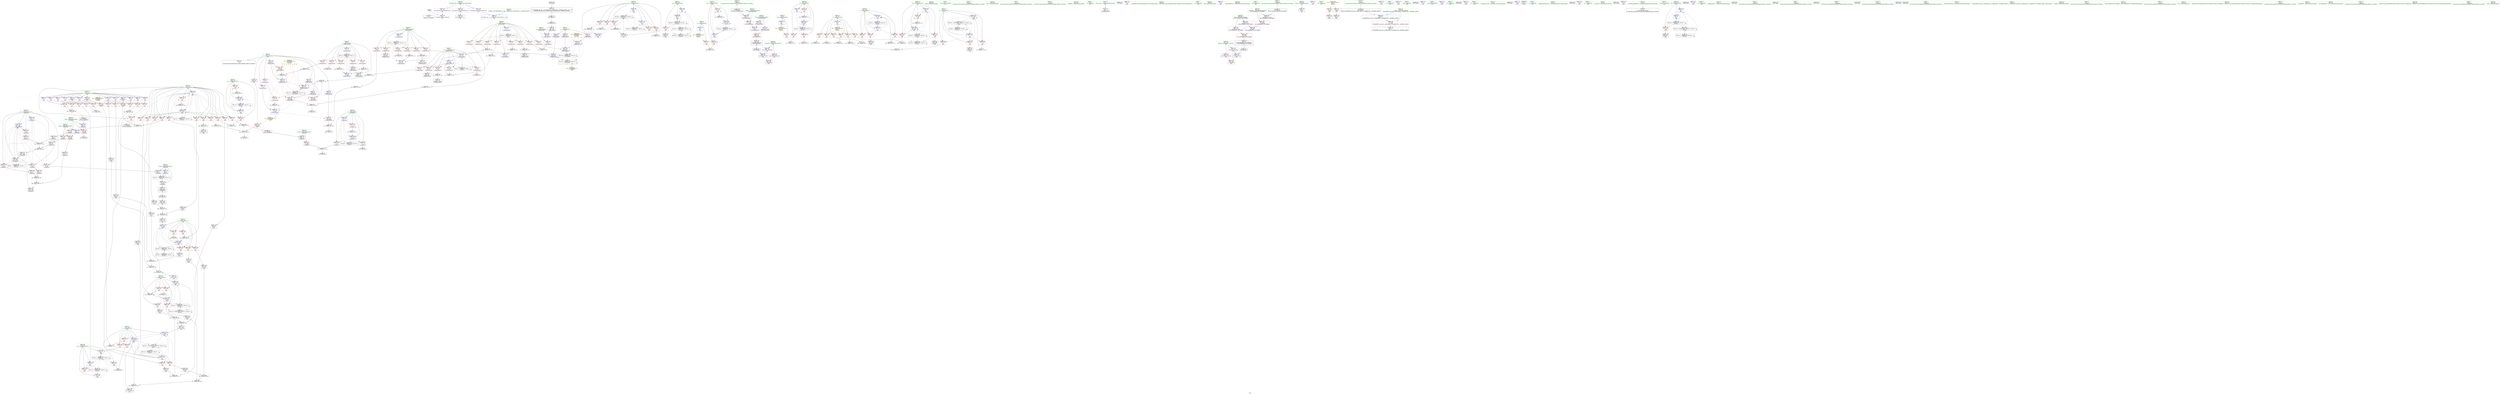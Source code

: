 digraph "SVFG" {
	label="SVFG";

	Node0x5567e2f96800 [shape=record,color=grey,label="{NodeID: 0\nNullPtr}"];
	Node0x5567e2f96800 -> Node0x5567e2fb9eb0[style=solid];
	Node0x5567e2f96800 -> Node0x5567e2fc8ae0[style=solid];
	Node0x5567e30026a0 [shape=record,color=black,label="{NodeID: 609\nMR_26V_7 = PHI(MR_26V_3, MR_26V_1, )\npts\{243 \}\n}"];
	Node0x5567e2fd9dd0 [shape=record,color=grey,label="{NodeID: 526\n198 = cmp(197, 9, )\n}"];
	Node0x5567e2fca920 [shape=record,color=blue,label="{NodeID: 360\n313\<--9\ncnt\<--\nmain\n}"];
	Node0x5567e2fca920 -> Node0x5567e2feda90[style=dashed];
	Node0x5567e2fc64c0 [shape=record,color=red,label="{NodeID: 277\n478\<--319\n\<--ok\nmain\n}"];
	Node0x5567e2fc64c0 -> Node0x5567e2fbc610[style=solid];
	Node0x5567e2fba220 [shape=record,color=red,label="{NodeID: 194\n425\<--11\n\<--d\nmain\n}"];
	Node0x5567e2fba220 -> Node0x5567e2fdb750[style=solid];
	Node0x5567e2fb7300 [shape=record,color=black,label="{NodeID: 111\n269\<--268\nconv4\<--rem\n_Z5mypowiii\n}"];
	Node0x5567e2fb7300 -> Node0x5567e2fc9dc0[style=solid];
	Node0x5567e2f954b0 [shape=record,color=green,label="{NodeID: 28\n355\<--1\n\<--dummyObj\nCan only get source location for instruction, argument, global var or function.|{<s0>10}}"];
	Node0x5567e2f954b0:s0 -> Node0x5567e3032b90[style=solid,color=red];
	Node0x5567e300b4a0 [shape=record,color=yellow,style=double,label="{NodeID: 637\n34V_1 = ENCHI(MR_34V_0)\npts\{12 \}\nFun[main]}"];
	Node0x5567e300b4a0 -> Node0x5567e2fba220[style=dashed];
	Node0x5567e2fd2b40 [shape=record,color=grey,label="{NodeID: 471\n451 = Binary(110, 450, )\n}"];
	Node0x5567e2fd2b40 -> Node0x5567e2fd1f40[style=solid];
	Node0x5567e2fc02c0 [shape=record,color=blue,label="{NodeID: 388\n676\<--677\n_M_n\<--\n_ZSt12setprecisioni\n}"];
	Node0x5567e2fc02c0 -> Node0x5567e2fc8540[style=dashed];
	Node0x5567e2fc7b80 [shape=record,color=red,label="{NodeID: 305\n483\<--482\n\<--\nmain\n}"];
	Node0x5567e2fc7b80 -> Node0x5567e2fd4c40[style=solid];
	Node0x5567e2fbb8e0 [shape=record,color=red,label="{NodeID: 222\n187\<--86\n\<--i26\n_Z10gen_primesv\n}"];
	Node0x5567e2fbb8e0 -> Node0x5567e2fdacd0[style=solid];
	Node0x5567e2fbd3e0 [shape=record,color=black,label="{NodeID: 139\n585\<--584\nconv103\<--\nmain\n}"];
	Node0x5567e2fbd3e0 -> Node0x5567e2fd44c0[style=solid];
	Node0x5567e2fb7d60 [shape=record,color=green,label="{NodeID: 56\n238\<--239\nk.addr\<--k.addr_field_insensitive\n_Z5mypowiii\n}"];
	Node0x5567e2fb7d60 -> Node0x5567e2fc4440[style=solid];
	Node0x5567e2fb7d60 -> Node0x5567e2fc99b0[style=solid];
	Node0x5567e2fd5540 [shape=record,color=grey,label="{NodeID: 499\n377 = Binary(376, 110, )\n}"];
	Node0x5567e2fc9330 [shape=record,color=blue,label="{NodeID: 333\n84\<--172\nj11\<--add21\n_Z10gen_primesv\n}"];
	Node0x5567e2fc9330 -> Node0x5567e2fbb4d0[style=dashed];
	Node0x5567e2fc9330 -> Node0x5567e2fbb5a0[style=dashed];
	Node0x5567e2fc9330 -> Node0x5567e2fbb670[style=dashed];
	Node0x5567e2fc9330 -> Node0x5567e2fbb740[style=dashed];
	Node0x5567e2fc9330 -> Node0x5567e2fbb810[style=dashed];
	Node0x5567e2fc9330 -> Node0x5567e2fc9330[style=dashed];
	Node0x5567e2fc9330 -> Node0x5567e2ff1a90[style=dashed];
	Node0x5567e2fc4ed0 [shape=record,color=red,label="{NodeID: 250\n386\<--307\n\<--i\nmain\n}"];
	Node0x5567e2fc4ed0 -> Node0x5567e2fdb2d0[style=solid];
	Node0x5567e2fbeaa0 [shape=record,color=purple,label="{NodeID: 167\n121\<--24\narrayidx2\<--c\n_Z10gen_primesv\n}"];
	Node0x5567e2fbeaa0 -> Node0x5567e2fc8e50[style=solid];
	Node0x5567e2fb9570 [shape=record,color=green,label="{NodeID: 84\n380\<--381\nprintf\<--printf_field_insensitive\n}"];
	Node0x5567e2deaa80 [shape=record,color=green,label="{NodeID: 1\n7\<--1\n__dso_handle\<--dummyObj\nGlob }"];
	Node0x5567e3002ba0 [shape=record,color=black,label="{NodeID: 610\nMR_28V_5 = PHI(MR_28V_3, MR_28V_1, )\npts\{245 \}\n}"];
	Node0x5567e2fd9f50 [shape=record,color=grey,label="{NodeID: 527\n259 = cmp(258, 9, )\n}"];
	Node0x5567e2fca9f0 [shape=record,color=blue,label="{NodeID: 361\n315\<--438\nans\<--\nmain\n}"];
	Node0x5567e2fca9f0 -> Node0x5567e2fedb80[style=dashed];
	Node0x5567e2fc6590 [shape=record,color=red,label="{NodeID: 278\n460\<--321\n\<--i40\nmain\n}"];
	Node0x5567e2fc6590 -> Node0x5567e2fd9c50[style=solid];
	Node0x5567e2fba2f0 [shape=record,color=red,label="{NodeID: 195\n387\<--13\n\<--n\nmain\n}"];
	Node0x5567e2fba2f0 -> Node0x5567e2fdb2d0[style=solid];
	Node0x5567e2fb73d0 [shape=record,color=black,label="{NodeID: 112\n277\<--276\nconv7\<--\n_Z5mypowiii\n}"];
	Node0x5567e2fb73d0 -> Node0x5567e2fc2730[style=solid];
	Node0x5567e2f97420 [shape=record,color=green,label="{NodeID: 29\n438\<--1\n\<--dummyObj\nCan only get source location for instruction, argument, global var or function.}"];
	Node0x5567e3011b10 [shape=record,color=yellow,style=double,label="{NodeID: 721\n14V_2 = CSCHI(MR_14V_1)\npts\{250000 \}\nCS[]}"];
	Node0x5567e300b580 [shape=record,color=yellow,style=double,label="{NodeID: 638\n36V_1 = ENCHI(MR_36V_0)\npts\{14 \}\nFun[main]}"];
	Node0x5567e300b580 -> Node0x5567e2fba2f0[style=dashed];
	Node0x5567e300b580 -> Node0x5567e2fba3c0[style=dashed];
	Node0x5567e300b580 -> Node0x5567e2fba490[style=dashed];
	Node0x5567e300b580 -> Node0x5567e2fba560[style=dashed];
	Node0x5567e300b580 -> Node0x5567e2fba630[style=dashed];
	Node0x5567e300b580 -> Node0x5567e2fba700[style=dashed];
	Node0x5567e2fd2cc0 [shape=record,color=grey,label="{NodeID: 472\n578 = Binary(577, 110, )\n}"];
	Node0x5567e2fd2cc0 -> Node0x5567e2fcb7c0[style=solid];
	Node0x5567e2fc7c50 [shape=record,color=red,label="{NodeID: 306\n485\<--484\n\<--\nmain\n}"];
	Node0x5567e2fc7c50 -> Node0x5567e2fd4c40[style=solid];
	Node0x5567e2fbb9b0 [shape=record,color=red,label="{NodeID: 223\n190\<--86\n\<--i26\n_Z10gen_primesv\n}"];
	Node0x5567e2fbb9b0 -> Node0x5567e2fc22b0[style=solid];
	Node0x5567e2fbd4b0 [shape=record,color=black,label="{NodeID: 140\n587\<--586\nconv104\<--\nmain\n}"];
	Node0x5567e2fbd4b0 -> Node0x5567e2fd44c0[style=solid];
	Node0x5567e2fb7e30 [shape=record,color=green,label="{NodeID: 57\n240\<--241\np.addr\<--p.addr_field_insensitive\n_Z5mypowiii\n}"];
	Node0x5567e2fb7e30 -> Node0x5567e2fc4510[style=solid];
	Node0x5567e2fb7e30 -> Node0x5567e2fc45e0[style=solid];
	Node0x5567e2fb7e30 -> Node0x5567e2fc9a80[style=solid];
	Node0x5567e2fd56c0 [shape=record,color=grey,label="{NodeID: 500\n558 = Binary(555, 557, )\n}"];
	Node0x5567e2fd56c0 -> Node0x5567e2fd5240[style=solid];
	Node0x5567e2fc9400 [shape=record,color=blue,label="{NodeID: 334\n82\<--177\ni\<--add23\n_Z10gen_primesv\n}"];
	Node0x5567e2fc9400 -> Node0x5567e2ff1590[style=dashed];
	Node0x5567e2fc4fa0 [shape=record,color=red,label="{NodeID: 251\n390\<--307\n\<--i\nmain\n}"];
	Node0x5567e2fc4fa0 -> Node0x5567e2fbc3a0[style=solid];
	Node0x5567e2fbeb70 [shape=record,color=purple,label="{NodeID: 168\n167\<--24\narrayidx19\<--c\n_Z10gen_primesv\n}"];
	Node0x5567e2fbeb70 -> Node0x5567e2fc9260[style=solid];
	Node0x5567e2fb9670 [shape=record,color=green,label="{NodeID: 85\n405\<--406\nputs\<--puts_field_insensitive\n}"];
	Node0x5567e2fb2250 [shape=record,color=green,label="{NodeID: 2\n9\<--1\n\<--dummyObj\nCan only get source location for instruction, argument, global var or function.}"];
	Node0x5567e2fda0d0 [shape=record,color=grey,label="{NodeID: 528\n631 = cmp(630, 110, )\n}"];
	Node0x5567e2fcaac0 [shape=record,color=blue,label="{NodeID: 362\n317\<--123\np\<--\nmain\n}"];
	Node0x5567e2fcaac0 -> Node0x5567e2fc5a30[style=dashed];
	Node0x5567e2fcaac0 -> Node0x5567e2fc5b00[style=dashed];
	Node0x5567e2fcaac0 -> Node0x5567e2fc5bd0[style=dashed];
	Node0x5567e2fcaac0 -> Node0x5567e2fc5ca0[style=dashed];
	Node0x5567e2fcaac0 -> Node0x5567e2fc5d70[style=dashed];
	Node0x5567e2fcaac0 -> Node0x5567e2fc5e40[style=dashed];
	Node0x5567e2fcaac0 -> Node0x5567e2fc5f10[style=dashed];
	Node0x5567e2fcaac0 -> Node0x5567e2fc5fe0[style=dashed];
	Node0x5567e2fcaac0 -> Node0x5567e2fc60b0[style=dashed];
	Node0x5567e2fcaac0 -> Node0x5567e2fc6180[style=dashed];
	Node0x5567e2fcaac0 -> Node0x5567e2fc6250[style=dashed];
	Node0x5567e2fcaac0 -> Node0x5567e2fc6320[style=dashed];
	Node0x5567e2fcaac0 -> Node0x5567e2fc63f0[style=dashed];
	Node0x5567e2fcaac0 -> Node0x5567e2fcbbd0[style=dashed];
	Node0x5567e2fcaac0 -> Node0x5567e2ffeaa0[style=dashed];
	Node0x5567e2fc6660 [shape=record,color=red,label="{NodeID: 279\n464\<--321\n\<--i40\nmain\n}"];
	Node0x5567e2fc6660 -> Node0x5567e2fbc540[style=solid];
	Node0x5567e2fba3c0 [shape=record,color=red,label="{NodeID: 196\n400\<--13\n\<--n\nmain\n}"];
	Node0x5567e2fba3c0 -> Node0x5567e2fdb450[style=solid];
	Node0x5567e2fb74a0 [shape=record,color=black,label="{NodeID: 113\n279\<--278\nconv8\<--\n_Z5mypowiii\n}"];
	Node0x5567e2fb74a0 -> Node0x5567e2fc2730[style=solid];
	Node0x5567e2f974b0 [shape=record,color=green,label="{NodeID: 30\n457\<--1\n\<--dummyObj\nCan only get source location for instruction, argument, global var or function.}"];
	Node0x5567e3011c70 [shape=record,color=yellow,style=double,label="{NodeID: 722\n12V_2 = CSCHI(MR_12V_1)\npts\{230000 \}\nCS[]}"];
	Node0x5567e3011c70 -> Node0x5567e2fc79e0[style=dashed];
	Node0x5567e2ff1590 [shape=record,color=black,label="{NodeID: 556\nMR_6V_3 = PHI(MR_6V_4, MR_6V_2, )\npts\{83 \}\n}"];
	Node0x5567e2ff1590 -> Node0x5567e2fbae50[style=dashed];
	Node0x5567e2ff1590 -> Node0x5567e2fbaf20[style=dashed];
	Node0x5567e2ff1590 -> Node0x5567e2fbaff0[style=dashed];
	Node0x5567e2ff1590 -> Node0x5567e2fbb0c0[style=dashed];
	Node0x5567e2ff1590 -> Node0x5567e2fbb190[style=dashed];
	Node0x5567e2ff1590 -> Node0x5567e2fbb260[style=dashed];
	Node0x5567e2ff1590 -> Node0x5567e2fbb330[style=dashed];
	Node0x5567e2ff1590 -> Node0x5567e2fbb400[style=dashed];
	Node0x5567e2ff1590 -> Node0x5567e2fc9400[style=dashed];
	Node0x5567e2fd2e40 [shape=record,color=grey,label="{NodeID: 473\n446 = Binary(445, 113, )\n}"];
	Node0x5567e2fd2e40 -> Node0x5567e2fbc470[style=solid];
	Node0x5567e2fc7d20 [shape=record,color=red,label="{NodeID: 307\n489\<--488\n\<--\nmain\n}"];
	Node0x5567e2fc7d20 -> Node0x5567e2fd4ac0[style=solid];
	Node0x5567e2fbba80 [shape=record,color=red,label="{NodeID: 224\n195\<--86\n\<--i26\n_Z10gen_primesv\n}"];
	Node0x5567e2fbba80 -> Node0x5567e2fd59c0[style=solid];
	Node0x5567e2fbd580 [shape=record,color=black,label="{NodeID: 141\n590\<--589\nconv106\<--\nmain\n}"];
	Node0x5567e2fbd580 -> Node0x5567e2fd47c0[style=solid];
	Node0x5567e2fb7f00 [shape=record,color=green,label="{NodeID: 58\n242\<--243\nans\<--ans_field_insensitive\n_Z5mypowiii\n}"];
	Node0x5567e2fb7f00 -> Node0x5567e2fc46b0[style=solid];
	Node0x5567e2fb7f00 -> Node0x5567e2fc4780[style=solid];
	Node0x5567e2fb7f00 -> Node0x5567e2fc4850[style=solid];
	Node0x5567e2fb7f00 -> Node0x5567e2fc4920[style=solid];
	Node0x5567e2fb7f00 -> Node0x5567e2fc9c20[style=solid];
	Node0x5567e2fb7f00 -> Node0x5567e2fc9dc0[style=solid];
	Node0x5567e2fb7f00 -> Node0x5567e2fc9e90[style=solid];
	Node0x5567e2fd5840 [shape=record,color=grey,label="{NodeID: 501\n265 = Binary(262, 264, )\n}"];
	Node0x5567e2fd5840 -> Node0x5567e2fc2430[style=solid];
	Node0x5567e2fc94d0 [shape=record,color=blue,label="{NodeID: 335\n183\<--182\n\<--or25\n_Z10gen_primesv\n|{|<s1>12}}"];
	Node0x5567e2fc94d0 -> Node0x5567e2fc4030[style=dashed];
	Node0x5567e2fc94d0:s1 -> Node0x5567e3011c70[style=dashed,color=blue];
	Node0x5567e2fc5070 [shape=record,color=red,label="{NodeID: 252\n396\<--307\n\<--i\nmain\n}"];
	Node0x5567e2fc5070 -> Node0x5567e2fc2130[style=solid];
	Node0x5567e2fbec40 [shape=record,color=purple,label="{NodeID: 169\n203\<--24\narrayidx38\<--c\n_Z10gen_primesv\n}"];
	Node0x5567e2fbec40 -> Node0x5567e2fc9670[style=solid];
	Node0x5567e2fb9770 [shape=record,color=green,label="{NodeID: 86\n623\<--624\n_ZNSolsEi\<--_ZNSolsEi_field_insensitive\n}"];
	Node0x5567e2f95a90 [shape=record,color=green,label="{NodeID: 3\n26\<--1\n.str\<--dummyObj\nGlob }"];
	Node0x5567e2fda250 [shape=record,color=grey,label="{NodeID: 529\n536 = cmp(535, 123, )\n}"];
	Node0x5567e2fcab90 [shape=record,color=blue,label="{NodeID: 363\n319\<--457\nok\<--\nmain\n}"];
	Node0x5567e2fcab90 -> Node0x5567e2fc64c0[style=dashed];
	Node0x5567e2fcab90 -> Node0x5567e2fcad30[style=dashed];
	Node0x5567e2fcab90 -> Node0x5567e2fee890[style=dashed];
	Node0x5567e2fcab90 -> Node0x5567e2ff90d0[style=dashed];
	Node0x5567e2fcab90 -> Node0x5567e2ffefa0[style=dashed];
	Node0x5567e2fc6730 [shape=record,color=red,label="{NodeID: 280\n474\<--321\n\<--i40\nmain\n}"];
	Node0x5567e2fc6730 -> Node0x5567e2fd3440[style=solid];
	Node0x5567e2fba490 [shape=record,color=red,label="{NodeID: 197\n408\<--13\n\<--n\nmain\n}"];
	Node0x5567e2fba490 -> Node0x5567e2fdb5d0[style=solid];
	Node0x5567e2fb7570 [shape=record,color=black,label="{NodeID: 114\n282\<--281\nconv10\<--\n_Z5mypowiii\n}"];
	Node0x5567e2fb7570 -> Node0x5567e2fc25b0[style=solid];
	Node0x5567e2f97580 [shape=record,color=green,label="{NodeID: 31\n4\<--6\n_ZStL8__ioinit\<--_ZStL8__ioinit_field_insensitive\nGlob }"];
	Node0x5567e2f97580 -> Node0x5567e2fbd990[style=solid];
	Node0x5567e302fad0 [shape=record,color=black,label="{NodeID: 723\n60 = PHI()\n}"];
	Node0x5567e2ff1a90 [shape=record,color=black,label="{NodeID: 557\nMR_8V_2 = PHI(MR_8V_3, MR_8V_1, )\npts\{85 \}\n}"];
	Node0x5567e2ff1a90 -> Node0x5567e2fc90c0[style=dashed];
	Node0x5567e2ff1a90 -> Node0x5567e2ff1a90[style=dashed];
	Node0x5567e2fd2fc0 [shape=record,color=grey,label="{NodeID: 474\n509 = Binary(508, 507, )\n}"];
	Node0x5567e2fd2fc0 -> Node0x5567e2fcafa0[style=solid];
	Node0x5567e2fc7df0 [shape=record,color=red,label="{NodeID: 308\n491\<--490\n\<--\nmain\n}"];
	Node0x5567e2fc7df0 -> Node0x5567e2fd4ac0[style=solid];
	Node0x5567e2fbbb50 [shape=record,color=red,label="{NodeID: 225\n200\<--86\n\<--i26\n_Z10gen_primesv\n}"];
	Node0x5567e2fbbb50 -> Node0x5567e2fc9670[style=solid];
	Node0x5567e2fbd650 [shape=record,color=black,label="{NodeID: 142\n593\<--592\nconv108\<--\nmain\n}"];
	Node0x5567e2fbd650 -> Node0x5567e2fd4940[style=solid];
	Node0x5567e2fb7fd0 [shape=record,color=green,label="{NodeID: 59\n244\<--245\nj\<--j_field_insensitive\n_Z5mypowiii\n}"];
	Node0x5567e2fb7fd0 -> Node0x5567e2fc49f0[style=solid];
	Node0x5567e2fb7fd0 -> Node0x5567e2fc4ac0[style=solid];
	Node0x5567e2fb7fd0 -> Node0x5567e2fc4b90[style=solid];
	Node0x5567e2fb7fd0 -> Node0x5567e2fc9cf0[style=solid];
	Node0x5567e2fb7fd0 -> Node0x5567e2fc9f60[style=solid];
	Node0x5567e2fd59c0 [shape=record,color=grey,label="{NodeID: 502\n196 = Binary(110, 195, )\n}"];
	Node0x5567e2fd59c0 -> Node0x5567e2fd4040[style=solid];
	Node0x5567e2fc95a0 [shape=record,color=blue,label="{NodeID: 336\n86\<--123\ni26\<--\n_Z10gen_primesv\n}"];
	Node0x5567e2fc95a0 -> Node0x5567e2ff2990[style=dashed];
	Node0x5567e2fc5140 [shape=record,color=red,label="{NodeID: 253\n428\<--309\n\<--ma\nmain\n}"];
	Node0x5567e2fc5140 -> Node0x5567e2fc3330[style=solid];
	Node0x5567e2fbed10 [shape=record,color=purple,label="{NodeID: 170\n335\<--26\n\<--.str\nmain\n}"];
	Node0x5567e2fb9870 [shape=record,color=green,label="{NodeID: 87\n626\<--627\n_ZSt4endlIcSt11char_traitsIcEERSt13basic_ostreamIT_T0_ES6_\<--_ZSt4endlIcSt11char_traitsIcEERSt13basic_ostreamIT_T0_ES6__field_insensitive\n}"];
	Node0x5567e2f95910 [shape=record,color=green,label="{NodeID: 4\n28\<--1\n.str.1\<--dummyObj\nGlob }"];
	Node0x5567e2fda3d0 [shape=record,color=grey,label="{NodeID: 530\n598 = cmp(597, 110, )\n}"];
	Node0x5567e2fcac60 [shape=record,color=blue,label="{NodeID: 364\n321\<--9\ni40\<--\nmain\n}"];
	Node0x5567e2fcac60 -> Node0x5567e2fc6590[style=dashed];
	Node0x5567e2fcac60 -> Node0x5567e2fc6660[style=dashed];
	Node0x5567e2fcac60 -> Node0x5567e2fc6730[style=dashed];
	Node0x5567e2fcac60 -> Node0x5567e2fcae00[style=dashed];
	Node0x5567e2fcac60 -> Node0x5567e2ff95a0[style=dashed];
	Node0x5567e2fcac60 -> Node0x5567e2fff4a0[style=dashed];
	Node0x5567e2fc6800 [shape=record,color=red,label="{NodeID: 281\n504\<--323\n\<--a\nmain\n}"];
	Node0x5567e2fc6800 -> Node0x5567e2fc3db0[style=solid];
	Node0x5567e2fba560 [shape=record,color=red,label="{NodeID: 198\n461\<--13\n\<--n\nmain\n}"];
	Node0x5567e2fba560 -> Node0x5567e2fd9c50[style=solid];
	Node0x5567e2fbc0a0 [shape=record,color=black,label="{NodeID: 115\n284\<--283\nconv12\<--rem11\n_Z5mypowiii\n}"];
	Node0x5567e2fbc0a0 -> Node0x5567e2fc9e90[style=solid];
	Node0x5567e2f97680 [shape=record,color=green,label="{NodeID: 32\n8\<--10\nqq\<--qq_field_insensitive\nGlob }"];
	Node0x5567e2f97680 -> Node0x5567e2fba150[style=solid];
	Node0x5567e2f97680 -> Node0x5567e2fc8610[style=solid];
	Node0x5567e302f670 [shape=record,color=black,label="{NodeID: 724\n94 = PHI(217, )\n}"];
	Node0x5567e302f670 -> Node0x5567e2fc28b0[style=solid];
	Node0x5567e2fd3140 [shape=record,color=grey,label="{NodeID: 475\n156 = Binary(110, 155, )\n}"];
	Node0x5567e2fd3140 -> Node0x5567e2fd38c0[style=solid];
	Node0x5567e2fc7ec0 [shape=record,color=red,label="{NodeID: 309\n513\<--512\n\<--\nmain\n}"];
	Node0x5567e2fc7ec0 -> Node0x5567e2fbca20[style=solid];
	Node0x5567e2fbbc20 [shape=record,color=red,label="{NodeID: 226\n201\<--86\n\<--i26\n_Z10gen_primesv\n}"];
	Node0x5567e2fbbc20 -> Node0x5567e2fb6e20[style=solid];
	Node0x5567e2fbd720 [shape=record,color=black,label="{NodeID: 143\n595\<--594\nconv110\<--rem109\nmain\n}"];
	Node0x5567e2fbd720 -> Node0x5567e2fcb890[style=solid];
	Node0x5567e2fb80a0 [shape=record,color=green,label="{NodeID: 60\n296\<--297\nmain\<--main_field_insensitive\n}"];
	Node0x5567e2fc1fb0 [shape=record,color=grey,label="{NodeID: 503\n273 = Binary(271, 272, )\n}"];
	Node0x5567e2fc1fb0 -> Node0x5567e2fdab50[style=solid];
	Node0x5567e2fc9670 [shape=record,color=blue,label="{NodeID: 337\n203\<--200\narrayidx38\<--\n_Z10gen_primesv\n}"];
	Node0x5567e2fc9670 -> Node0x5567e2ff2e90[style=dashed];
	Node0x5567e2fc5210 [shape=record,color=red,label="{NodeID: 254\n442\<--309\n\<--ma\nmain\n}"];
	Node0x5567e2fc5210 -> Node0x5567e2fc3930[style=solid];
	Node0x5567e2fbede0 [shape=record,color=purple,label="{NodeID: 171\n336\<--28\n\<--.str.1\nmain\n}"];
	Node0x5567e2fb9970 [shape=record,color=green,label="{NodeID: 88\n628\<--629\n_ZNSolsEPFRSoS_E\<--_ZNSolsEPFRSoS_E_field_insensitive\n}"];
	Node0x5567e2f95f60 [shape=record,color=green,label="{NodeID: 5\n30\<--1\nstdin\<--dummyObj\nGlob }"];
	Node0x5567e2fda550 [shape=record,color=grey,label="{NodeID: 531\n134 = cmp(132, 133, )\n}"];
	Node0x5567e2fcad30 [shape=record,color=blue,label="{NodeID: 365\n319\<--89\nok\<--\nmain\n}"];
	Node0x5567e2fcad30 -> Node0x5567e2fee890[style=dashed];
	Node0x5567e2fc68d0 [shape=record,color=red,label="{NodeID: 282\n508\<--323\n\<--a\nmain\n}"];
	Node0x5567e2fc68d0 -> Node0x5567e2fd2fc0[style=solid];
	Node0x5567e2fba630 [shape=record,color=red,label="{NodeID: 199\n535\<--13\n\<--n\nmain\n}"];
	Node0x5567e2fba630 -> Node0x5567e2fda250[style=solid];
	Node0x5567e2fbc130 [shape=record,color=black,label="{NodeID: 116\n230\<--294\n_Z5mypowiii_ret\<--\n_Z5mypowiii\n|{<s0>19}}"];
	Node0x5567e2fbc130:s0 -> Node0x5567e30314d0[style=solid,color=blue];
	Node0x5567e2f97780 [shape=record,color=green,label="{NodeID: 33\n11\<--12\nd\<--d_field_insensitive\nGlob }"];
	Node0x5567e2f97780 -> Node0x5567e2fba220[style=solid];
	Node0x5567e2f97780 -> Node0x5567e2fc86e0[style=solid];
	Node0x5567e30314d0 [shape=record,color=black,label="{NodeID: 725\n496 = PHI(230, )\n}"];
	Node0x5567e30314d0 -> Node0x5567e2fbc7b0[style=solid];
	Node0x5567e2fd32c0 [shape=record,color=grey,label="{NodeID: 476\n170 = Binary(169, 123, )\n}"];
	Node0x5567e2fd32c0 -> Node0x5567e2fc2eb0[style=solid];
	Node0x5567e2fc7f90 [shape=record,color=red,label="{NodeID: 310\n518\<--517\n\<--\nmain\n}"];
	Node0x5567e2fc7f90 -> Node0x5567e2fbcbc0[style=solid];
	Node0x5567e2fbbcf0 [shape=record,color=red,label="{NodeID: 227\n207\<--86\n\<--i26\n_Z10gen_primesv\n}"];
	Node0x5567e2fbbcf0 -> Node0x5567e2fc2bb0[style=solid];
	Node0x5567e2fbd7f0 [shape=record,color=black,label="{NodeID: 144\n656\<--667\n_ZSt11setiosflagsSt13_Ios_Fmtflags_ret\<--\n_ZSt11setiosflagsSt13_Ios_Fmtflags\n|{<s0>8}}"];
	Node0x5567e2fbd7f0:s0 -> Node0x5567e30316a0[style=solid,color=blue];
	Node0x5567e2fb81a0 [shape=record,color=green,label="{NodeID: 61\n299\<--300\nretval\<--retval_field_insensitive\nmain\n}"];
	Node0x5567e2fb81a0 -> Node0x5567e2fca100[style=solid];
	Node0x5567e2fc2130 [shape=record,color=grey,label="{NodeID: 504\n397 = Binary(396, 110, )\n}"];
	Node0x5567e2fc2130 -> Node0x5567e2fca510[style=solid];
	Node0x5567e2fc9740 [shape=record,color=blue,label="{NodeID: 338\n86\<--208\ni26\<--inc\n_Z10gen_primesv\n}"];
	Node0x5567e2fc9740 -> Node0x5567e2ff2990[style=dashed];
	Node0x5567e2fc52e0 [shape=record,color=red,label="{NodeID: 255\n424\<--311\n\<--i26\nmain\n}"];
	Node0x5567e2fc52e0 -> Node0x5567e2fdb750[style=solid];
	Node0x5567e2fbeeb0 [shape=record,color=purple,label="{NodeID: 172\n341\<--31\n\<--.str.2\nmain\n}"];
	Node0x5567e2fb9a70 [shape=record,color=green,label="{NodeID: 89\n658\<--659\nretval\<--retval_field_insensitive\n_ZSt11setiosflagsSt13_Ios_Fmtflags\n}"];
	Node0x5567e2fb9a70 -> Node0x5567e2fbfd10[style=solid];
	Node0x5567e2fb9a70 -> Node0x5567e2fbfde0[style=solid];
	Node0x5567e2f960b0 [shape=record,color=green,label="{NodeID: 6\n31\<--1\n.str.2\<--dummyObj\nGlob }"];
	Node0x5567e2fda6d0 [shape=record,color=grey,label="{NodeID: 532\n250 = cmp(249, 9, )\n}"];
	Node0x5567e2fcae00 [shape=record,color=blue,label="{NodeID: 366\n321\<--475\ni40\<--inc50\nmain\n}"];
	Node0x5567e2fcae00 -> Node0x5567e2fc6590[style=dashed];
	Node0x5567e2fcae00 -> Node0x5567e2fc6660[style=dashed];
	Node0x5567e2fcae00 -> Node0x5567e2fc6730[style=dashed];
	Node0x5567e2fcae00 -> Node0x5567e2fcae00[style=dashed];
	Node0x5567e2fcae00 -> Node0x5567e2ff95a0[style=dashed];
	Node0x5567e2fcae00 -> Node0x5567e2fff4a0[style=dashed];
	Node0x5567e2fc69a0 [shape=record,color=red,label="{NodeID: 283\n515\<--323\n\<--a\nmain\n}"];
	Node0x5567e2fc69a0 -> Node0x5567e2fbcaf0[style=solid];
	Node0x5567e2fba700 [shape=record,color=red,label="{NodeID: 200\n550\<--13\n\<--n\nmain\n}"];
	Node0x5567e2fba700 -> Node0x5567e2fd3d40[style=solid];
	Node0x5567e2fbc200 [shape=record,color=black,label="{NodeID: 117\n337\<--334\ncall\<--\nmain\n}"];
	Node0x5567e2f97880 [shape=record,color=green,label="{NodeID: 34\n13\<--14\nn\<--n_field_insensitive\nGlob }"];
	Node0x5567e2f97880 -> Node0x5567e2fba2f0[style=solid];
	Node0x5567e2f97880 -> Node0x5567e2fba3c0[style=solid];
	Node0x5567e2f97880 -> Node0x5567e2fba490[style=solid];
	Node0x5567e2f97880 -> Node0x5567e2fba560[style=solid];
	Node0x5567e2f97880 -> Node0x5567e2fba630[style=solid];
	Node0x5567e2f97880 -> Node0x5567e2fba700[style=solid];
	Node0x5567e2f97880 -> Node0x5567e2fc87e0[style=solid];
	Node0x5567e30315d0 [shape=record,color=black,label="{NodeID: 726\n224 = PHI()\n}"];
	Node0x5567e30315d0 -> Node0x5567e2fb6fc0[style=solid];
	Node0x5567e2ff2990 [shape=record,color=black,label="{NodeID: 560\nMR_10V_3 = PHI(MR_10V_4, MR_10V_2, )\npts\{87 \}\n}"];
	Node0x5567e2ff2990 -> Node0x5567e2fbb8e0[style=dashed];
	Node0x5567e2ff2990 -> Node0x5567e2fbb9b0[style=dashed];
	Node0x5567e2ff2990 -> Node0x5567e2fbba80[style=dashed];
	Node0x5567e2ff2990 -> Node0x5567e2fbbb50[style=dashed];
	Node0x5567e2ff2990 -> Node0x5567e2fbbc20[style=dashed];
	Node0x5567e2ff2990 -> Node0x5567e2fbbcf0[style=dashed];
	Node0x5567e2ff2990 -> Node0x5567e2fc9740[style=dashed];
	Node0x5567e2fd3440 [shape=record,color=grey,label="{NodeID: 477\n475 = Binary(474, 110, )\n}"];
	Node0x5567e2fd3440 -> Node0x5567e2fcae00[style=solid];
	Node0x5567e2fc8060 [shape=record,color=red,label="{NodeID: 311\n540\<--539\n\<--\nmain\n}"];
	Node0x5567e2fc8060 -> Node0x5567e2fcb2e0[style=solid];
	Node0x5567e2fbbdc0 [shape=record,color=red,label="{NodeID: 228\n116\<--115\n\<--arrayidx\n_Z10gen_primesv\n}"];
	Node0x5567e2fbbdc0 -> Node0x5567e2fd3a40[style=solid];
	Node0x5567e2fbd8c0 [shape=record,color=black,label="{NodeID: 145\n669\<--680\n_ZSt12setprecisioni_ret\<--\n_ZSt12setprecisioni\n|{<s0>10}}"];
	Node0x5567e2fbd8c0:s0 -> Node0x5567e30318e0[style=solid,color=blue];
	Node0x5567e2fb8270 [shape=record,color=green,label="{NodeID: 62\n301\<--302\nagg.tmp\<--agg.tmp_field_insensitive\nmain\n}"];
	Node0x5567e2fb8270 -> Node0x5567e2fbf9d0[style=solid];
	Node0x5567e2fb8270 -> Node0x5567e2fbfaa0[style=solid];
	Node0x5567e2ffbda0 [shape=record,color=black,label="{NodeID: 588\nMR_4V_3 = PHI(MR_4V_4, MR_4V_2, )\npts\{81 \}\n}"];
	Node0x5567e2ffbda0 -> Node0x5567e2fbaa40[style=dashed];
	Node0x5567e2ffbda0 -> Node0x5567e2fbab10[style=dashed];
	Node0x5567e2ffbda0 -> Node0x5567e2fbabe0[style=dashed];
	Node0x5567e2ffbda0 -> Node0x5567e2fbacb0[style=dashed];
	Node0x5567e2ffbda0 -> Node0x5567e2fbad80[style=dashed];
	Node0x5567e2ffbda0 -> Node0x5567e2fc8f20[style=dashed];
	Node0x5567e2fc22b0 [shape=record,color=grey,label="{NodeID: 505\n191 = Binary(190, 113, )\n}"];
	Node0x5567e2fc22b0 -> Node0x5567e2fb6d50[style=solid];
	Node0x5567e2fc9810 [shape=record,color=blue,label="{NodeID: 339\n219\<--218\n__x.addr\<--__x\n_ZSt4sqrtIiEN9__gnu_cxx11__enable_ifIXsr12__is_integerIT_EE7__valueEdE6__typeES2_\n}"];
	Node0x5567e2fc9810 -> Node0x5567e2fc4100[style=dashed];
	Node0x5567e2fc53b0 [shape=record,color=red,label="{NodeID: 256\n432\<--311\n\<--i26\nmain\n}"];
	Node0x5567e2fc53b0 -> Node0x5567e2fc31b0[style=solid];
	Node0x5567e2fbef80 [shape=record,color=purple,label="{NodeID: 173\n342\<--33\n\<--.str.3\nmain\n}"];
	Node0x5567e2fb9b40 [shape=record,color=green,label="{NodeID: 90\n660\<--661\n__mask.addr\<--__mask.addr_field_insensitive\n_ZSt11setiosflagsSt13_Ios_Fmtflags\n}"];
	Node0x5567e2fb9b40 -> Node0x5567e2fc82d0[style=solid];
	Node0x5567e2fb9b40 -> Node0x5567e2fc0050[style=solid];
	Node0x5567e2f96140 [shape=record,color=green,label="{NodeID: 7\n33\<--1\n.str.3\<--dummyObj\nGlob }"];
	Node0x5567e2fda850 [shape=record,color=grey,label="{NodeID: 533\n374 = cmp(372, 373, )\n}"];
	Node0x5567e2fcaed0 [shape=record,color=blue,label="{NodeID: 367\n323\<--502\na\<--conv61\nmain\n}"];
	Node0x5567e2fcaed0 -> Node0x5567e2fc6800[style=dashed];
	Node0x5567e2fcaed0 -> Node0x5567e2fc68d0[style=dashed];
	Node0x5567e2fcaed0 -> Node0x5567e2fc69a0[style=dashed];
	Node0x5567e2fcaed0 -> Node0x5567e2fc6a70[style=dashed];
	Node0x5567e2fcaed0 -> Node0x5567e2fc6b40[style=dashed];
	Node0x5567e2fcaed0 -> Node0x5567e2fcafa0[style=dashed];
	Node0x5567e2fcaed0 -> Node0x5567e2ff9aa0[style=dashed];
	Node0x5567e2fcaed0 -> Node0x5567e2fff9a0[style=dashed];
	Node0x5567e2fc6a70 [shape=record,color=red,label="{NodeID: 284\n556\<--323\n\<--a\nmain\n}"];
	Node0x5567e2fc6a70 -> Node0x5567e2fbcf00[style=solid];
	Node0x5567e2fba7d0 [shape=record,color=red,label="{NodeID: 201\n334\<--30\n\<--stdin\nmain\n}"];
	Node0x5567e2fba7d0 -> Node0x5567e2fbc200[style=solid];
	Node0x5567e2fbc2d0 [shape=record,color=black,label="{NodeID: 118\n343\<--340\ncall1\<--\nmain\n}"];
	Node0x5567e2f97980 [shape=record,color=green,label="{NodeID: 35\n15\<--19\nx\<--x_field_insensitive\nGlob }"];
	Node0x5567e2f97980 -> Node0x5567e2fbda60[style=solid];
	Node0x5567e2f97980 -> Node0x5567e2fbdb30[style=solid];
	Node0x5567e2f97980 -> Node0x5567e2fbdc00[style=solid];
	Node0x5567e2f97980 -> Node0x5567e2fbdcd0[style=solid];
	Node0x5567e2f97980 -> Node0x5567e2fbdda0[style=solid];
	Node0x5567e2f97980 -> Node0x5567e2fbde70[style=solid];
	Node0x5567e2f97980 -> Node0x5567e2fbdf40[style=solid];
	Node0x5567e2f97980 -> Node0x5567e2fbe010[style=solid];
	Node0x5567e2f97980 -> Node0x5567e2fbe0e0[style=solid];
	Node0x5567e2f97980 -> Node0x5567e2fbe1b0[style=solid];
	Node0x5567e2f97980 -> Node0x5567e2fbe280[style=solid];
	Node0x5567e2f97980 -> Node0x5567e2fbe350[style=solid];
	Node0x5567e2f97980 -> Node0x5567e2fbe420[style=solid];
	Node0x5567e30316a0 [shape=record,color=black,label="{NodeID: 727\n344 = PHI(656, )\n}"];
	Node0x5567e30316a0 -> Node0x5567e2fca1d0[style=solid];
	Node0x5567e2ff2e90 [shape=record,color=black,label="{NodeID: 561\nMR_14V_8 = PHI(MR_14V_9, MR_14V_4, )\npts\{250000 \}\n|{|<s2>12}}"];
	Node0x5567e2ff2e90 -> Node0x5567e2fc9670[style=dashed];
	Node0x5567e2ff2e90 -> Node0x5567e2ff2e90[style=dashed];
	Node0x5567e2ff2e90:s2 -> Node0x5567e3011b10[style=dashed,color=blue];
	Node0x5567e2fd35c0 [shape=record,color=grey,label="{NodeID: 478\n501 = Binary(498, 500, )\n}"];
	Node0x5567e2fd35c0 -> Node0x5567e2fbc950[style=solid];
	Node0x5567e2fc8130 [shape=record,color=red,label="{NodeID: 312\n544\<--543\n\<--\nmain\n}"];
	Node0x5567e2fc8130 -> Node0x5567e2fcb3b0[style=solid];
	Node0x5567e2fbbe90 [shape=record,color=red,label="{NodeID: 229\n140\<--139\n\<--arrayidx9\n_Z10gen_primesv\n}"];
	Node0x5567e2fbbe90 -> Node0x5567e2fd20c0[style=solid];
	Node0x5567e2fbd990 [shape=record,color=purple,label="{NodeID: 146\n59\<--4\n\<--_ZStL8__ioinit\n__cxx_global_var_init\n}"];
	Node0x5567e2fb8340 [shape=record,color=green,label="{NodeID: 63\n303\<--304\nagg.tmp5\<--agg.tmp5_field_insensitive\nmain\n}"];
	Node0x5567e2fb8340 -> Node0x5567e2fbfb70[style=solid];
	Node0x5567e2fb8340 -> Node0x5567e2fbfc40[style=solid];
	Node0x5567e2fc2430 [shape=record,color=grey,label="{NodeID: 506\n268 = Binary(265, 267, )\n}"];
	Node0x5567e2fc2430 -> Node0x5567e2fb7300[style=solid];
	Node0x5567e2fc98e0 [shape=record,color=blue,label="{NodeID: 340\n236\<--231\na.addr\<--a\n_Z5mypowiii\n}"];
	Node0x5567e2fc98e0 -> Node0x5567e2fc42a0[style=dashed];
	Node0x5567e2fc98e0 -> Node0x5567e2fc4370[style=dashed];
	Node0x5567e2fc5480 [shape=record,color=red,label="{NodeID: 257\n597\<--313\n\<--cnt\nmain\n}"];
	Node0x5567e2fc5480 -> Node0x5567e2fda3d0[style=solid];
	Node0x5567e2fbf050 [shape=record,color=purple,label="{NodeID: 174\n366\<--37\n\<--.str.4\nmain\n}"];
	Node0x5567e2fb9c10 [shape=record,color=green,label="{NodeID: 91\n671\<--672\nretval\<--retval_field_insensitive\n_ZSt12setprecisioni\n}"];
	Node0x5567e2fb9c10 -> Node0x5567e2fbfeb0[style=solid];
	Node0x5567e2fb9c10 -> Node0x5567e2fba080[style=solid];
	Node0x5567e2f955e0 [shape=record,color=green,label="{NodeID: 8\n35\<--1\nstdout\<--dummyObj\nGlob }"];
	Node0x5567e2fda9d0 [shape=record,color=grey,label="{NodeID: 534\n552 = cmp(549, 551, )\n}"];
	Node0x5567e2fcafa0 [shape=record,color=blue,label="{NodeID: 368\n323\<--509\na\<--add64\nmain\n}"];
	Node0x5567e2fcafa0 -> Node0x5567e2fc69a0[style=dashed];
	Node0x5567e2fcafa0 -> Node0x5567e2fc6a70[style=dashed];
	Node0x5567e2fcafa0 -> Node0x5567e2fc6b40[style=dashed];
	Node0x5567e2fcafa0 -> Node0x5567e2ff9aa0[style=dashed];
	Node0x5567e2fcafa0 -> Node0x5567e2fff9a0[style=dashed];
	Node0x5567e2fc6b40 [shape=record,color=red,label="{NodeID: 285\n586\<--323\n\<--a\nmain\n}"];
	Node0x5567e2fc6b40 -> Node0x5567e2fbd4b0[style=solid];
	Node0x5567e2fba8a0 [shape=record,color=red,label="{NodeID: 202\n340\<--35\n\<--stdout\nmain\n}"];
	Node0x5567e2fba8a0 -> Node0x5567e2fbc2d0[style=solid];
	Node0x5567e2fbc3a0 [shape=record,color=black,label="{NodeID: 119\n391\<--390\nidxprom\<--\nmain\n}"];
	Node0x5567e2f97a80 [shape=record,color=green,label="{NodeID: 36\n20\<--23\nb\<--b_field_insensitive\nGlob }"];
	Node0x5567e2f97a80 -> Node0x5567e2fb6670[style=solid];
	Node0x5567e2f97a80 -> Node0x5567e2fbe4f0[style=solid];
	Node0x5567e2f97a80 -> Node0x5567e2fbe5c0[style=solid];
	Node0x5567e2f97a80 -> Node0x5567e2fbe690[style=solid];
	Node0x5567e2f97a80 -> Node0x5567e2fbe760[style=solid];
	Node0x5567e2f97a80 -> Node0x5567e2fbe830[style=solid];
	Node0x5567e2f97a80 -> Node0x5567e2fbe900[style=solid];
	Node0x5567e2f97a80 -> Node0x5567e2fbe9d0[style=solid];
	Node0x5567e3031810 [shape=record,color=black,label="{NodeID: 728\n351 = PHI()\n}"];
	Node0x5567e2fd3740 [shape=record,color=grey,label="{NodeID: 479\n498 = Binary(487, 497, )\n}"];
	Node0x5567e2fd3740 -> Node0x5567e2fd35c0[style=solid];
	Node0x5567e2fc8200 [shape=record,color=red,label="{NodeID: 313\n571\<--570\n\<--arrayidx94\nmain\n}"];
	Node0x5567e2fc8200 -> Node0x5567e2fdae50[style=solid];
	Node0x5567e2fbbf60 [shape=record,color=red,label="{NodeID: 230\n161\<--160\n\<--arrayidx16\n_Z10gen_primesv\n}"];
	Node0x5567e2fbbf60 -> Node0x5567e2fd38c0[style=solid];
	Node0x5567e2fbda60 [shape=record,color=purple,label="{NodeID: 147\n392\<--15\narrayidx\<--x\nmain\n}"];
	Node0x5567e2fb8410 [shape=record,color=green,label="{NodeID: 64\n305\<--306\nii\<--ii_field_insensitive\nmain\n}"];
	Node0x5567e2fb8410 -> Node0x5567e2fc4c60[style=solid];
	Node0x5567e2fb8410 -> Node0x5567e2fc4d30[style=solid];
	Node0x5567e2fb8410 -> Node0x5567e2fc4e00[style=solid];
	Node0x5567e2fb8410 -> Node0x5567e2fca370[style=solid];
	Node0x5567e2fb8410 -> Node0x5567e2fbff80[style=solid];
	Node0x5567e2fc25b0 [shape=record,color=grey,label="{NodeID: 507\n283 = Binary(280, 282, )\n}"];
	Node0x5567e2fc25b0 -> Node0x5567e2fbc0a0[style=solid];
	Node0x5567e2fc99b0 [shape=record,color=blue,label="{NodeID: 341\n238\<--232\nk.addr\<--k\n_Z5mypowiii\n}"];
	Node0x5567e2fc99b0 -> Node0x5567e2fc4440[style=dashed];
	Node0x5567e2fc5550 [shape=record,color=red,label="{NodeID: 258\n604\<--313\n\<--cnt\nmain\n}"];
	Node0x5567e2fc5550 -> Node0x5567e2fd41c0[style=solid];
	Node0x5567e2fbf120 [shape=record,color=purple,label="{NodeID: 175\n393\<--37\n\<--.str.4\nmain\n}"];
	Node0x5567e2fb9ce0 [shape=record,color=green,label="{NodeID: 92\n673\<--674\n__n.addr\<--__n.addr_field_insensitive\n_ZSt12setprecisioni\n}"];
	Node0x5567e2fb9ce0 -> Node0x5567e2fc8470[style=solid];
	Node0x5567e2fb9ce0 -> Node0x5567e2fc01f0[style=solid];
	Node0x5567e2f95670 [shape=record,color=green,label="{NodeID: 9\n36\<--1\n_ZSt4cout\<--dummyObj\nGlob }"];
	Node0x5567e2fdab50 [shape=record,color=grey,label="{NodeID: 535\n274 = cmp(273, 9, )\n}"];
	Node0x5567e2fcb070 [shape=record,color=blue,label="{NodeID: 369\n325\<--525\nb\<--conv73\nmain\n}"];
	Node0x5567e2fcb070 -> Node0x5567e2fc6c10[style=dashed];
	Node0x5567e2fcb070 -> Node0x5567e2fc6ce0[style=dashed];
	Node0x5567e2fcb070 -> Node0x5567e2fc6db0[style=dashed];
	Node0x5567e2fcb070 -> Node0x5567e2fc6e80[style=dashed];
	Node0x5567e2fcb070 -> Node0x5567e2fcb140[style=dashed];
	Node0x5567e2fcb070 -> Node0x5567e2fffea0[style=dashed];
	Node0x5567e2fcb070 -> Node0x5567e30094a0[style=dashed];
	Node0x5567e2fc6c10 [shape=record,color=red,label="{NodeID: 286\n527\<--325\n\<--b\nmain\n}"];
	Node0x5567e2fc6c10 -> Node0x5567e2fc34b0[style=solid];
	Node0x5567e2fba970 [shape=record,color=red,label="{NodeID: 203\n133\<--78\n\<--sq\n_Z10gen_primesv\n}"];
	Node0x5567e2fba970 -> Node0x5567e2fda550[style=solid];
	Node0x5567e2fbc470 [shape=record,color=black,label="{NodeID: 120\n447\<--446\nidxprom36\<--shr\nmain\n}"];
	Node0x5567e2f97b80 [shape=record,color=green,label="{NodeID: 37\n24\<--25\nc\<--c_field_insensitive\nGlob }"];
	Node0x5567e2f97b80 -> Node0x5567e2fbeaa0[style=solid];
	Node0x5567e2f97b80 -> Node0x5567e2fbeb70[style=solid];
	Node0x5567e2f97b80 -> Node0x5567e2fbec40[style=solid];
	Node0x5567e30318e0 [shape=record,color=black,label="{NodeID: 729\n354 = PHI(669, )\n}"];
	Node0x5567e30318e0 -> Node0x5567e2fca2a0[style=solid];
	Node0x5567e2fd38c0 [shape=record,color=grey,label="{NodeID: 480\n162 = Binary(161, 156, )\n}"];
	Node0x5567e2fd38c0 -> Node0x5567e2fc9190[style=solid];
	Node0x5567e2fc82d0 [shape=record,color=red,label="{NodeID: 314\n664\<--660\n\<--__mask.addr\n_ZSt11setiosflagsSt13_Ios_Fmtflags\n}"];
	Node0x5567e2fc82d0 -> Node0x5567e2fc0120[style=solid];
	Node0x5567e2fc3fa0 [shape=record,color=red,label="{NodeID: 231\n181\<--180\n\<--\n_Z10gen_primesv\n}"];
	Node0x5567e2fc3fa0 -> Node0x5567e2fc2d30[style=solid];
	Node0x5567e2fbdb30 [shape=record,color=purple,label="{NodeID: 148\n411\<--15\n\<--x\nmain\n}"];
	Node0x5567e2fbdb30 -> Node0x5567e2fc7840[style=solid];
	Node0x5567e2fb84e0 [shape=record,color=green,label="{NodeID: 65\n307\<--308\ni\<--i_field_insensitive\nmain\n}"];
	Node0x5567e2fb84e0 -> Node0x5567e2fc4ed0[style=solid];
	Node0x5567e2fb84e0 -> Node0x5567e2fc4fa0[style=solid];
	Node0x5567e2fb84e0 -> Node0x5567e2fc5070[style=solid];
	Node0x5567e2fb84e0 -> Node0x5567e2fca440[style=solid];
	Node0x5567e2fb84e0 -> Node0x5567e2fca510[style=solid];
	Node0x5567e2ffcca0 [shape=record,color=black,label="{NodeID: 591\nMR_40V_3 = PHI(MR_40V_4, MR_40V_2, )\npts\{306 \}\n}"];
	Node0x5567e2ffcca0 -> Node0x5567e2fc4c60[style=dashed];
	Node0x5567e2ffcca0 -> Node0x5567e2fc4d30[style=dashed];
	Node0x5567e2ffcca0 -> Node0x5567e2fc4e00[style=dashed];
	Node0x5567e2ffcca0 -> Node0x5567e2fbff80[style=dashed];
	Node0x5567e2fc2730 [shape=record,color=grey,label="{NodeID: 508\n280 = Binary(277, 279, )\n}"];
	Node0x5567e2fc2730 -> Node0x5567e2fc25b0[style=solid];
	Node0x5567e2fc9a80 [shape=record,color=blue,label="{NodeID: 342\n240\<--233\np.addr\<--p\n_Z5mypowiii\n}"];
	Node0x5567e2fc9a80 -> Node0x5567e2fc4510[style=dashed];
	Node0x5567e2fc9a80 -> Node0x5567e2fc45e0[style=dashed];
	Node0x5567e2fc5620 [shape=record,color=red,label="{NodeID: 259\n609\<--313\n\<--cnt\nmain\n}"];
	Node0x5567e2fc5620 -> Node0x5567e2fd4340[style=solid];
	Node0x5567e2fbf1f0 [shape=record,color=purple,label="{NodeID: 176\n378\<--39\n\<--.str.5\nmain\n}"];
	Node0x5567e2fb9db0 [shape=record,color=green,label="{NodeID: 93\n50\<--700\n_GLOBAL__sub_I_ZhukovDmitry_0_1.cpp\<--_GLOBAL__sub_I_ZhukovDmitry_0_1.cpp_field_insensitive\n}"];
	Node0x5567e2fb9db0 -> Node0x5567e2fc89e0[style=solid];
	Node0x5567e2f95700 [shape=record,color=green,label="{NodeID: 10\n37\<--1\n.str.4\<--dummyObj\nGlob }"];
	Node0x5567e2fdacd0 [shape=record,color=grey,label="{NodeID: 536\n188 = cmp(187, 95, )\n}"];
	Node0x5567e2fcb140 [shape=record,color=blue,label="{NodeID: 370\n325\<--532\nb\<--add76\nmain\n}"];
	Node0x5567e2fcb140 -> Node0x5567e2fc6db0[style=dashed];
	Node0x5567e2fcb140 -> Node0x5567e2fc6e80[style=dashed];
	Node0x5567e2fcb140 -> Node0x5567e2fffea0[style=dashed];
	Node0x5567e2fcb140 -> Node0x5567e30094a0[style=dashed];
	Node0x5567e2fc6ce0 [shape=record,color=red,label="{NodeID: 287\n531\<--325\n\<--b\nmain\n}"];
	Node0x5567e2fc6ce0 -> Node0x5567e2fd1c40[style=solid];
	Node0x5567e2fbaa40 [shape=record,color=red,label="{NodeID: 204\n105\<--80\n\<--j\n_Z10gen_primesv\n}"];
	Node0x5567e2fbaa40 -> Node0x5567e2fdafd0[style=solid];
	Node0x5567e2fbc540 [shape=record,color=black,label="{NodeID: 121\n465\<--464\nidxprom44\<--\nmain\n}"];
	Node0x5567e2f97c80 [shape=record,color=green,label="{NodeID: 38\n48\<--52\nllvm.global_ctors\<--llvm.global_ctors_field_insensitive\nGlob }"];
	Node0x5567e2f97c80 -> Node0x5567e2fbf6d0[style=solid];
	Node0x5567e2f97c80 -> Node0x5567e2fbf7d0[style=solid];
	Node0x5567e2f97c80 -> Node0x5567e2fbf8d0[style=solid];
	Node0x5567e3031a50 [shape=record,color=black,label="{NodeID: 730\n362 = PHI()\n}"];
	Node0x5567e2fd3a40 [shape=record,color=grey,label="{NodeID: 481\n117 = Binary(116, 109, )\n}"];
	Node0x5567e2fd3a40 -> Node0x5567e2fc8d80[style=solid];
	Node0x5567e2fc83a0 [shape=record,color=red,label="{NodeID: 315\n667\<--666\n\<--coerce.dive\n_ZSt11setiosflagsSt13_Ios_Fmtflags\n}"];
	Node0x5567e2fc83a0 -> Node0x5567e2fbd7f0[style=solid];
	Node0x5567e2fc4030 [shape=record,color=red,label="{NodeID: 232\n194\<--193\n\<--arrayidx32\n_Z10gen_primesv\n}"];
	Node0x5567e2fc4030 -> Node0x5567e2fd4040[style=solid];
	Node0x5567e2fbdc00 [shape=record,color=purple,label="{NodeID: 149\n413\<--15\n\<--x\nmain\n}"];
	Node0x5567e2fbdc00 -> Node0x5567e2fc7910[style=solid];
	Node0x5567e2fb85b0 [shape=record,color=green,label="{NodeID: 66\n309\<--310\nma\<--ma_field_insensitive\nmain\n}"];
	Node0x5567e2fb85b0 -> Node0x5567e2fc5140[style=solid];
	Node0x5567e2fb85b0 -> Node0x5567e2fc5210[style=solid];
	Node0x5567e2fb85b0 -> Node0x5567e2fca5e0[style=solid];
	Node0x5567e2fb85b0 -> Node0x5567e2fca780[style=solid];
	Node0x5567e2ffd1a0 [shape=record,color=black,label="{NodeID: 592\nMR_42V_2 = PHI(MR_42V_4, MR_42V_1, )\npts\{308 \}\n}"];
	Node0x5567e2ffd1a0 -> Node0x5567e2fca440[style=dashed];
	Node0x5567e2fc28b0 [shape=record,color=grey,label="{NodeID: 509\n98 = Binary(94, 99, )\n}"];
	Node0x5567e2fc28b0 -> Node0x5567e2fb6870[style=solid];
	Node0x5567e2fc9b50 [shape=record,color=blue,label="{NodeID: 343\n234\<--9\nretval\<--\n_Z5mypowiii\n}"];
	Node0x5567e2fc9b50 -> Node0x5567e30021a0[style=dashed];
	Node0x5567e2fc56f0 [shape=record,color=red,label="{NodeID: 260\n621\<--313\n\<--cnt\nmain\n}"];
	Node0x5567e2fbf2c0 [shape=record,color=purple,label="{NodeID: 177\n382\<--41\n\<--.str.6\nmain\n}"];
	Node0x5567e2fb9eb0 [shape=record,color=black,label="{NodeID: 94\n2\<--3\ndummyVal\<--dummyVal\n}"];
	Node0x5567e2f79ca0 [shape=record,color=green,label="{NodeID: 11\n39\<--1\n.str.5\<--dummyObj\nGlob }"];
	Node0x5567e2fdae50 [shape=record,color=grey,label="{NodeID: 537\n572 = cmp(567, 571, )\n}"];
	Node0x5567e2fcb210 [shape=record,color=blue,label="{NodeID: 371\n313\<--110\ncnt\<--\nmain\n}"];
	Node0x5567e2fcb210 -> Node0x5567e2fc56f0[style=dashed];
	Node0x5567e2fcb210 -> Node0x5567e2fc57c0[style=dashed];
	Node0x5567e2fcb210 -> Node0x5567e2ffe0a0[style=dashed];
	Node0x5567e2fc6db0 [shape=record,color=red,label="{NodeID: 288\n559\<--325\n\<--b\nmain\n}"];
	Node0x5567e2fc6db0 -> Node0x5567e2fbcfd0[style=solid];
	Node0x5567e2fbab10 [shape=record,color=red,label="{NodeID: 205\n108\<--80\n\<--j\n_Z10gen_primesv\n}"];
	Node0x5567e2fbab10 -> Node0x5567e2fd4f40[style=solid];
	Node0x5567e2fbc610 [shape=record,color=black,label="{NodeID: 122\n479\<--478\ntobool52\<--\nmain\n}"];
	Node0x5567e2f97d80 [shape=record,color=green,label="{NodeID: 39\n53\<--54\n__cxx_global_var_init\<--__cxx_global_var_init_field_insensitive\n}"];
	Node0x5567e3031b20 [shape=record,color=black,label="{NodeID: 731\n367 = PHI()\n}"];
	Node0x5567e2fd3bc0 [shape=record,color=grey,label="{NodeID: 482\n642 = Binary(641, 110, )\n}"];
	Node0x5567e2fd3bc0 -> Node0x5567e2fbff80[style=solid];
	Node0x5567e2fc8470 [shape=record,color=red,label="{NodeID: 316\n677\<--673\n\<--__n.addr\n_ZSt12setprecisioni\n}"];
	Node0x5567e2fc8470 -> Node0x5567e2fc02c0[style=solid];
	Node0x5567e2fc4100 [shape=record,color=red,label="{NodeID: 233\n222\<--219\n\<--__x.addr\n_ZSt4sqrtIiEN9__gnu_cxx11__enable_ifIXsr12__is_integerIT_EE7__valueEdE6__typeES2_\n}"];
	Node0x5567e2fc4100 -> Node0x5567e2fb6ef0[style=solid];
	Node0x5567e2fbdcd0 [shape=record,color=purple,label="{NodeID: 150\n466\<--15\narrayidx45\<--x\nmain\n}"];
	Node0x5567e2fbdcd0 -> Node0x5567e2fc7ab0[style=solid];
	Node0x5567e2fb8680 [shape=record,color=green,label="{NodeID: 67\n311\<--312\ni26\<--i26_field_insensitive\nmain\n}"];
	Node0x5567e2fb8680 -> Node0x5567e2fc52e0[style=solid];
	Node0x5567e2fb8680 -> Node0x5567e2fc53b0[style=solid];
	Node0x5567e2fb8680 -> Node0x5567e2fca6b0[style=solid];
	Node0x5567e2fb8680 -> Node0x5567e2fca850[style=solid];
	Node0x5567e2ffd6a0 [shape=record,color=black,label="{NodeID: 593\nMR_44V_2 = PHI(MR_44V_3, MR_44V_1, )\npts\{310 \}\n}"];
	Node0x5567e2ffd6a0 -> Node0x5567e2fca5e0[style=dashed];
	Node0x5567e2ffd6a0 -> Node0x5567e2ffd6a0[style=dashed];
	Node0x5567e2fc2a30 [shape=record,color=grey,label="{NodeID: 510\n177 = Binary(176, 123, )\n}"];
	Node0x5567e2fc2a30 -> Node0x5567e2fc9400[style=solid];
	Node0x5567e2fc9c20 [shape=record,color=blue,label="{NodeID: 344\n242\<--110\nans\<--\n_Z5mypowiii\n}"];
	Node0x5567e2fc9c20 -> Node0x5567e2fc46b0[style=dashed];
	Node0x5567e2fc9c20 -> Node0x5567e2fc4780[style=dashed];
	Node0x5567e2fc9c20 -> Node0x5567e2fc4920[style=dashed];
	Node0x5567e2fc9c20 -> Node0x5567e2fc9dc0[style=dashed];
	Node0x5567e2fc9c20 -> Node0x5567e30026a0[style=dashed];
	Node0x5567e2fc57c0 [shape=record,color=red,label="{NodeID: 261\n630\<--313\n\<--cnt\nmain\n}"];
	Node0x5567e2fc57c0 -> Node0x5567e2fda0d0[style=solid];
	Node0x5567e2fbf390 [shape=record,color=purple,label="{NodeID: 178\n403\<--43\n\<--.str.7\nmain\n}"];
	Node0x5567e2fb9fb0 [shape=record,color=black,label="{NodeID: 95\n298\<--9\nmain_ret\<--\nmain\n}"];
	Node0x5567e2f79d70 [shape=record,color=green,label="{NodeID: 12\n41\<--1\n.str.6\<--dummyObj\nGlob }"];
	Node0x5567e2fdafd0 [shape=record,color=grey,label="{NodeID: 538\n106 = cmp(105, 95, )\n}"];
	Node0x5567e2fcb2e0 [shape=record,color=blue,label="{NodeID: 372\n315\<--540\nans\<--\nmain\n}"];
	Node0x5567e2fcb2e0 -> Node0x5567e2fc5960[style=dashed];
	Node0x5567e2fcb2e0 -> Node0x5567e2ffe5a0[style=dashed];
	Node0x5567e2fc6e80 [shape=record,color=red,label="{NodeID: 289\n589\<--325\n\<--b\nmain\n}"];
	Node0x5567e2fc6e80 -> Node0x5567e2fbd580[style=solid];
	Node0x5567e2fbabe0 [shape=record,color=red,label="{NodeID: 206\n111\<--80\n\<--j\n_Z10gen_primesv\n}"];
	Node0x5567e2fbabe0 -> Node0x5567e2fd50c0[style=solid];
	Node0x5567e2fbc6e0 [shape=record,color=black,label="{NodeID: 123\n487\<--486\nconv\<--sub\nmain\n}"];
	Node0x5567e2fbc6e0 -> Node0x5567e2fd3740[style=solid];
	Node0x5567e2f97e80 [shape=record,color=green,label="{NodeID: 40\n57\<--58\n_ZNSt8ios_base4InitC1Ev\<--_ZNSt8ios_base4InitC1Ev_field_insensitive\n}"];
	Node0x5567e3031bf0 [shape=record,color=black,label="{NodeID: 732\n379 = PHI()\n}"];
	Node0x5567e2fd3d40 [shape=record,color=grey,label="{NodeID: 483\n551 = Binary(550, 110, )\n}"];
	Node0x5567e2fd3d40 -> Node0x5567e2fda9d0[style=solid];
	Node0x5567e2fc8540 [shape=record,color=red,label="{NodeID: 317\n680\<--679\n\<--coerce.dive\n_ZSt12setprecisioni\n}"];
	Node0x5567e2fc8540 -> Node0x5567e2fbd8c0[style=solid];
	Node0x5567e2fc41d0 [shape=record,color=red,label="{NodeID: 234\n294\<--234\n\<--retval\n_Z5mypowiii\n}"];
	Node0x5567e2fc41d0 -> Node0x5567e2fbc130[style=solid];
	Node0x5567e2fbdda0 [shape=record,color=purple,label="{NodeID: 151\n482\<--15\n\<--x\nmain\n}"];
	Node0x5567e2fbdda0 -> Node0x5567e2fc7b80[style=solid];
	Node0x5567e2fb8750 [shape=record,color=green,label="{NodeID: 68\n313\<--314\ncnt\<--cnt_field_insensitive\nmain\n}"];
	Node0x5567e2fb8750 -> Node0x5567e2fc5480[style=solid];
	Node0x5567e2fb8750 -> Node0x5567e2fc5550[style=solid];
	Node0x5567e2fb8750 -> Node0x5567e2fc5620[style=solid];
	Node0x5567e2fb8750 -> Node0x5567e2fc56f0[style=solid];
	Node0x5567e2fb8750 -> Node0x5567e2fc57c0[style=solid];
	Node0x5567e2fb8750 -> Node0x5567e2fca920[style=solid];
	Node0x5567e2fb8750 -> Node0x5567e2fcb210[style=solid];
	Node0x5567e2fb8750 -> Node0x5567e2fcb960[style=solid];
	Node0x5567e2fb8750 -> Node0x5567e2fcba30[style=solid];
	Node0x5567e2ffdba0 [shape=record,color=black,label="{NodeID: 594\nMR_46V_2 = PHI(MR_46V_3, MR_46V_1, )\npts\{312 \}\n}"];
	Node0x5567e2ffdba0 -> Node0x5567e2fca6b0[style=dashed];
	Node0x5567e2ffdba0 -> Node0x5567e2ffdba0[style=dashed];
	Node0x5567e2fc2bb0 [shape=record,color=grey,label="{NodeID: 511\n208 = Binary(207, 110, )\n}"];
	Node0x5567e2fc2bb0 -> Node0x5567e2fc9740[style=solid];
	Node0x5567e2fc9cf0 [shape=record,color=blue,label="{NodeID: 345\n244\<--256\nj\<--\n_Z5mypowiii\n}"];
	Node0x5567e2fc9cf0 -> Node0x5567e2fc49f0[style=dashed];
	Node0x5567e2fc9cf0 -> Node0x5567e2fc4ac0[style=dashed];
	Node0x5567e2fc9cf0 -> Node0x5567e2fc4b90[style=dashed];
	Node0x5567e2fc9cf0 -> Node0x5567e2fc9f60[style=dashed];
	Node0x5567e2fc9cf0 -> Node0x5567e3002ba0[style=dashed];
	Node0x5567e2fc5890 [shape=record,color=red,label="{NodeID: 262\n600\<--315\n\<--ans\nmain\n}"];
	Node0x5567e2fc5890 -> Node0x5567e2fc3c30[style=solid];
	Node0x5567e2fbf460 [shape=record,color=purple,label="{NodeID: 179\n417\<--43\n\<--.str.7\nmain\n}"];
	Node0x5567e2fb6670 [shape=record,color=black,label="{NodeID: 96\n22\<--20\n\<--b\nCan only get source location for instruction, argument, global var or function.}"];
	Node0x5567e2f79e40 [shape=record,color=green,label="{NodeID: 13\n43\<--1\n.str.7\<--dummyObj\nGlob }"];
	Node0x5567e2fdb150 [shape=record,color=grey,label="{NodeID: 539\n415 = cmp(412, 414, )\n}"];
	Node0x5567e2fcb3b0 [shape=record,color=blue,label="{NodeID: 373\n327\<--544\nz\<--\nmain\n}"];
	Node0x5567e2fcb3b0 -> Node0x5567e2fc6f50[style=dashed];
	Node0x5567e2fcb3b0 -> Node0x5567e2fc70f0[style=dashed];
	Node0x5567e2fcb3b0 -> Node0x5567e2fcb620[style=dashed];
	Node0x5567e2fcb3b0 -> Node0x5567e2fcb890[style=dashed];
	Node0x5567e2fcb3b0 -> Node0x5567e30099a0[style=dashed];
	Node0x5567e2fc6f50 [shape=record,color=red,label="{NodeID: 290\n554\<--327\n\<--z\nmain\n}"];
	Node0x5567e2fc6f50 -> Node0x5567e2fbce30[style=solid];
	Node0x5567e2fbacb0 [shape=record,color=red,label="{NodeID: 207\n119\<--80\n\<--j\n_Z10gen_primesv\n}"];
	Node0x5567e2fbacb0 -> Node0x5567e2fb6a10[style=solid];
	Node0x5567e2fbc7b0 [shape=record,color=black,label="{NodeID: 124\n497\<--496\nconv58\<--call57\nmain\n}"];
	Node0x5567e2fbc7b0 -> Node0x5567e2fd3740[style=solid];
	Node0x5567e2f97f80 [shape=record,color=green,label="{NodeID: 41\n63\<--64\n__cxa_atexit\<--__cxa_atexit_field_insensitive\n}"];
	Node0x5567e3031cc0 [shape=record,color=black,label="{NodeID: 733\n383 = PHI()\n}"];
	Node0x5567e2fd3ec0 [shape=record,color=grey,label="{NodeID: 484\n126 = Binary(125, 123, )\n}"];
	Node0x5567e2fd3ec0 -> Node0x5567e2fc8f20[style=solid];
	Node0x5567e2fc8610 [shape=record,color=blue,label="{NodeID: 318\n8\<--9\nqq\<--\nGlob }"];
	Node0x5567e2fc8610 -> Node0x5567e300b3c0[style=dashed];
	Node0x5567e2fc42a0 [shape=record,color=red,label="{NodeID: 235\n249\<--236\n\<--a.addr\n_Z5mypowiii\n}"];
	Node0x5567e2fc42a0 -> Node0x5567e2fda6d0[style=solid];
	Node0x5567e2fbde70 [shape=record,color=purple,label="{NodeID: 152\n484\<--15\n\<--x\nmain\n}"];
	Node0x5567e2fbde70 -> Node0x5567e2fc7c50[style=solid];
	Node0x5567e2fb8820 [shape=record,color=green,label="{NodeID: 69\n315\<--316\nans\<--ans_field_insensitive\nmain\n}"];
	Node0x5567e2fb8820 -> Node0x5567e2fc5890[style=solid];
	Node0x5567e2fb8820 -> Node0x5567e2fc5960[style=solid];
	Node0x5567e2fb8820 -> Node0x5567e2fca9f0[style=solid];
	Node0x5567e2fb8820 -> Node0x5567e2fcb2e0[style=solid];
	Node0x5567e2fb8820 -> Node0x5567e2fcbb00[style=solid];
	Node0x5567e2ffe0a0 [shape=record,color=black,label="{NodeID: 595\nMR_48V_2 = PHI(MR_48V_3, MR_48V_1, )\npts\{314 \}\n}"];
	Node0x5567e2ffe0a0 -> Node0x5567e2fca920[style=dashed];
	Node0x5567e2ffe0a0 -> Node0x5567e2ffe0a0[style=dashed];
	Node0x5567e2fc2d30 [shape=record,color=grey,label="{NodeID: 512\n182 = Binary(181, 123, )\n}"];
	Node0x5567e2fc2d30 -> Node0x5567e2fc94d0[style=solid];
	Node0x5567e2fc9dc0 [shape=record,color=blue,label="{NodeID: 346\n242\<--269\nans\<--conv4\n_Z5mypowiii\n}"];
	Node0x5567e2fc9dc0 -> Node0x5567e2fc46b0[style=dashed];
	Node0x5567e2fc9dc0 -> Node0x5567e2fc4780[style=dashed];
	Node0x5567e2fc9dc0 -> Node0x5567e2fc4850[style=dashed];
	Node0x5567e2fc9dc0 -> Node0x5567e2fc4920[style=dashed];
	Node0x5567e2fc9dc0 -> Node0x5567e2fc9dc0[style=dashed];
	Node0x5567e2fc9dc0 -> Node0x5567e2fc9e90[style=dashed];
	Node0x5567e2fc9dc0 -> Node0x5567e30026a0[style=dashed];
	Node0x5567e2fc5960 [shape=record,color=red,label="{NodeID: 263\n636\<--315\n\<--ans\nmain\n}"];
	Node0x5567e2fbf530 [shape=record,color=purple,label="{NodeID: 180\n633\<--43\n\<--.str.7\nmain\n}"];
	Node0x5567e2fb6770 [shape=record,color=black,label="{NodeID: 97\n61\<--62\n\<--_ZNSt8ios_base4InitD1Ev\nCan only get source location for instruction, argument, global var or function.}"];
	Node0x5567e2f982a0 [shape=record,color=green,label="{NodeID: 14\n45\<--1\n_ZSt4cerr\<--dummyObj\nGlob }"];
	Node0x5567e2fdb2d0 [shape=record,color=grey,label="{NodeID: 540\n388 = cmp(386, 387, )\n}"];
	Node0x5567e2fcb480 [shape=record,color=blue,label="{NodeID: 374\n329\<--457\nbb\<--\nmain\n}"];
	Node0x5567e2fcb480 -> Node0x5567e2fc7360[style=dashed];
	Node0x5567e2fcb480 -> Node0x5567e2fcb6f0[style=dashed];
	Node0x5567e2fcb480 -> Node0x5567e2fef790[style=dashed];
	Node0x5567e2fcb480 -> Node0x5567e3009ea0[style=dashed];
	Node0x5567e2fc7020 [shape=record,color=red,label="{NodeID: 291\n567\<--327\n\<--z\nmain\n}"];
	Node0x5567e2fc7020 -> Node0x5567e2fdae50[style=solid];
	Node0x5567e2fbad80 [shape=record,color=red,label="{NodeID: 208\n125\<--80\n\<--j\n_Z10gen_primesv\n}"];
	Node0x5567e2fbad80 -> Node0x5567e2fd3ec0[style=solid];
	Node0x5567e2fbc880 [shape=record,color=black,label="{NodeID: 125\n500\<--499\nconv60\<--\nmain\n}"];
	Node0x5567e2fbc880 -> Node0x5567e2fd35c0[style=solid];
	Node0x5567e2f98080 [shape=record,color=green,label="{NodeID: 42\n62\<--68\n_ZNSt8ios_base4InitD1Ev\<--_ZNSt8ios_base4InitD1Ev_field_insensitive\n}"];
	Node0x5567e2f98080 -> Node0x5567e2fb6770[style=solid];
	Node0x5567e3031d90 [shape=record,color=black,label="{NodeID: 734\n394 = PHI()\n}"];
	Node0x5567e2fd4040 [shape=record,color=grey,label="{NodeID: 485\n197 = Binary(194, 196, )\n}"];
	Node0x5567e2fd4040 -> Node0x5567e2fd9dd0[style=solid];
	Node0x5567e2fc86e0 [shape=record,color=blue,label="{NodeID: 319\n11\<--9\nd\<--\nGlob }"];
	Node0x5567e2fc86e0 -> Node0x5567e300b4a0[style=dashed];
	Node0x5567e2fc4370 [shape=record,color=red,label="{NodeID: 236\n278\<--236\n\<--a.addr\n_Z5mypowiii\n}"];
	Node0x5567e2fc4370 -> Node0x5567e2fb74a0[style=solid];
	Node0x5567e2fbdf40 [shape=record,color=purple,label="{NodeID: 153\n488\<--15\n\<--x\nmain\n}"];
	Node0x5567e2fbdf40 -> Node0x5567e2fc7d20[style=solid];
	Node0x5567e2fb88f0 [shape=record,color=green,label="{NodeID: 70\n317\<--318\np\<--p_field_insensitive\nmain\n}"];
	Node0x5567e2fb88f0 -> Node0x5567e2fc5a30[style=solid];
	Node0x5567e2fb88f0 -> Node0x5567e2fc5b00[style=solid];
	Node0x5567e2fb88f0 -> Node0x5567e2fc5bd0[style=solid];
	Node0x5567e2fb88f0 -> Node0x5567e2fc5ca0[style=solid];
	Node0x5567e2fb88f0 -> Node0x5567e2fc5d70[style=solid];
	Node0x5567e2fb88f0 -> Node0x5567e2fc5e40[style=solid];
	Node0x5567e2fb88f0 -> Node0x5567e2fc5f10[style=solid];
	Node0x5567e2fb88f0 -> Node0x5567e2fc5fe0[style=solid];
	Node0x5567e2fb88f0 -> Node0x5567e2fc60b0[style=solid];
	Node0x5567e2fb88f0 -> Node0x5567e2fc6180[style=solid];
	Node0x5567e2fb88f0 -> Node0x5567e2fc6250[style=solid];
	Node0x5567e2fb88f0 -> Node0x5567e2fc6320[style=solid];
	Node0x5567e2fb88f0 -> Node0x5567e2fc63f0[style=solid];
	Node0x5567e2fb88f0 -> Node0x5567e2fcaac0[style=solid];
	Node0x5567e2fb88f0 -> Node0x5567e2fcbbd0[style=solid];
	Node0x5567e2ffe5a0 [shape=record,color=black,label="{NodeID: 596\nMR_50V_2 = PHI(MR_50V_3, MR_50V_1, )\npts\{316 \}\n}"];
	Node0x5567e2ffe5a0 -> Node0x5567e2fca9f0[style=dashed];
	Node0x5567e2ffe5a0 -> Node0x5567e2ffe5a0[style=dashed];
	Node0x5567e2fc2eb0 [shape=record,color=grey,label="{NodeID: 513\n172 = Binary(171, 170, )\n}"];
	Node0x5567e2fc2eb0 -> Node0x5567e2fc9330[style=solid];
	Node0x5567e2fc9e90 [shape=record,color=blue,label="{NodeID: 347\n242\<--284\nans\<--conv12\n_Z5mypowiii\n}"];
	Node0x5567e2fc9e90 -> Node0x5567e2fc46b0[style=dashed];
	Node0x5567e2fc9e90 -> Node0x5567e2fc4780[style=dashed];
	Node0x5567e2fc9e90 -> Node0x5567e2fc4920[style=dashed];
	Node0x5567e2fc9e90 -> Node0x5567e2fc9dc0[style=dashed];
	Node0x5567e2fc9e90 -> Node0x5567e30026a0[style=dashed];
	Node0x5567e2fc5a30 [shape=record,color=red,label="{NodeID: 264\n441\<--317\n\<--p\nmain\n}"];
	Node0x5567e2fc5a30 -> Node0x5567e2fc3930[style=solid];
	Node0x5567e2fbf600 [shape=record,color=purple,label="{NodeID: 181\n637\<--46\n\<--.str.8\nmain\n}"];
	Node0x5567e2fb6870 [shape=record,color=black,label="{NodeID: 98\n100\<--98\nconv\<--add\n_Z10gen_primesv\n}"];
	Node0x5567e2fb6870 -> Node0x5567e2fc8be0[style=solid];
	Node0x5567e2f98370 [shape=record,color=green,label="{NodeID: 15\n46\<--1\n.str.8\<--dummyObj\nGlob }"];
	Node0x5567e2fdb450 [shape=record,color=grey,label="{NodeID: 541\n401 = cmp(400, 110, )\n}"];
	Node0x5567e2fcb550 [shape=record,color=blue,label="{NodeID: 375\n331\<--110\nt\<--\nmain\n}"];
	Node0x5567e2fcb550 -> Node0x5567e2fc7430[style=dashed];
	Node0x5567e2fcb550 -> Node0x5567e2fc7500[style=dashed];
	Node0x5567e2fcb550 -> Node0x5567e2fc75d0[style=dashed];
	Node0x5567e2fcb550 -> Node0x5567e2fcb7c0[style=dashed];
	Node0x5567e2fcb550 -> Node0x5567e300a3a0[style=dashed];
	Node0x5567e2fc70f0 [shape=record,color=red,label="{NodeID: 292\n584\<--327\n\<--z\nmain\n}"];
	Node0x5567e2fc70f0 -> Node0x5567e2fbd3e0[style=solid];
	Node0x5567e2fbae50 [shape=record,color=red,label="{NodeID: 209\n132\<--82\n\<--i\n_Z10gen_primesv\n}"];
	Node0x5567e2fbae50 -> Node0x5567e2fda550[style=solid];
	Node0x5567e2fbc950 [shape=record,color=black,label="{NodeID: 126\n502\<--501\nconv61\<--rem\nmain\n}"];
	Node0x5567e2fbc950 -> Node0x5567e2fcaed0[style=solid];
	Node0x5567e2f98180 [shape=record,color=green,label="{NodeID: 43\n75\<--76\n_Z10gen_primesv\<--_Z10gen_primesv_field_insensitive\n}"];
	Node0x5567e3031e60 [shape=record,color=black,label="{NodeID: 735\n404 = PHI()\n}"];
	Node0x5567e2fd41c0 [shape=record,color=grey,label="{NodeID: 486\n605 = Binary(604, 110, )\n}"];
	Node0x5567e2fd41c0 -> Node0x5567e2fcb960[style=solid];
	Node0x5567e2fc87e0 [shape=record,color=blue,label="{NodeID: 320\n13\<--9\nn\<--\nGlob }"];
	Node0x5567e2fc87e0 -> Node0x5567e300b580[style=dashed];
	Node0x5567e2fc4440 [shape=record,color=red,label="{NodeID: 237\n272\<--238\n\<--k.addr\n_Z5mypowiii\n}"];
	Node0x5567e2fc4440 -> Node0x5567e2fc1fb0[style=solid];
	Node0x5567e2fbe010 [shape=record,color=purple,label="{NodeID: 154\n490\<--15\n\<--x\nmain\n}"];
	Node0x5567e2fbe010 -> Node0x5567e2fc7df0[style=solid];
	Node0x5567e2fb89c0 [shape=record,color=green,label="{NodeID: 71\n319\<--320\nok\<--ok_field_insensitive\nmain\n}"];
	Node0x5567e2fb89c0 -> Node0x5567e2fc64c0[style=solid];
	Node0x5567e2fb89c0 -> Node0x5567e2fcab90[style=solid];
	Node0x5567e2fb89c0 -> Node0x5567e2fcad30[style=solid];
	Node0x5567e2ffeaa0 [shape=record,color=black,label="{NodeID: 597\nMR_52V_2 = PHI(MR_52V_3, MR_52V_1, )\npts\{318 \}\n}"];
	Node0x5567e2ffeaa0 -> Node0x5567e2fcaac0[style=dashed];
	Node0x5567e2ffeaa0 -> Node0x5567e2ffeaa0[style=dashed];
	Node0x5567e2fc3030 [shape=record,color=grey,label="{NodeID: 514\n288 = Binary(287, 110, )\n}"];
	Node0x5567e2fc3030 -> Node0x5567e2fc9f60[style=solid];
	Node0x5567e2fc9f60 [shape=record,color=blue,label="{NodeID: 348\n244\<--288\nj\<--shr\n_Z5mypowiii\n}"];
	Node0x5567e2fc9f60 -> Node0x5567e2fc49f0[style=dashed];
	Node0x5567e2fc9f60 -> Node0x5567e2fc4ac0[style=dashed];
	Node0x5567e2fc9f60 -> Node0x5567e2fc4b90[style=dashed];
	Node0x5567e2fc9f60 -> Node0x5567e2fc9f60[style=dashed];
	Node0x5567e2fc9f60 -> Node0x5567e3002ba0[style=dashed];
	Node0x5567e2fc5b00 [shape=record,color=red,label="{NodeID: 265\n445\<--317\n\<--p\nmain\n}"];
	Node0x5567e2fc5b00 -> Node0x5567e2fd2e40[style=solid];
	Node0x5567e2fbf6d0 [shape=record,color=purple,label="{NodeID: 182\n704\<--48\nllvm.global_ctors_0\<--llvm.global_ctors\nGlob }"];
	Node0x5567e2fbf6d0 -> Node0x5567e2fc88e0[style=solid];
	Node0x5567e2fb6940 [shape=record,color=black,label="{NodeID: 99\n114\<--112\nidxprom\<--shr\n_Z10gen_primesv\n}"];
	Node0x5567e2f98440 [shape=record,color=green,label="{NodeID: 16\n49\<--1\n\<--dummyObj\nCan only get source location for instruction, argument, global var or function.}"];
	Node0x5567e2fdb5d0 [shape=record,color=grey,label="{NodeID: 542\n409 = cmp(408, 123, )\n}"];
	Node0x5567e2fcb620 [shape=record,color=blue,label="{NodeID: 376\n327\<--565\nz\<--conv92\nmain\n}"];
	Node0x5567e2fcb620 -> Node0x5567e2fc6f50[style=dashed];
	Node0x5567e2fcb620 -> Node0x5567e2fc7020[style=dashed];
	Node0x5567e2fcb620 -> Node0x5567e2fc70f0[style=dashed];
	Node0x5567e2fcb620 -> Node0x5567e2fcb620[style=dashed];
	Node0x5567e2fcb620 -> Node0x5567e2fcb890[style=dashed];
	Node0x5567e2fcb620 -> Node0x5567e30099a0[style=dashed];
	Node0x5567e2fc71c0 [shape=record,color=red,label="{NodeID: 293\n601\<--327\n\<--z\nmain\n}"];
	Node0x5567e2fc71c0 -> Node0x5567e2fc3c30[style=solid];
	Node0x5567e2fbaf20 [shape=record,color=red,label="{NodeID: 210\n136\<--82\n\<--i\n_Z10gen_primesv\n}"];
	Node0x5567e2fbaf20 -> Node0x5567e2fd53c0[style=solid];
	Node0x5567e2fbca20 [shape=record,color=black,label="{NodeID: 127\n514\<--513\nconv66\<--\nmain\n}"];
	Node0x5567e2fbca20 -> Node0x5567e2fd23c0[style=solid];
	Node0x5567e2fb6430 [shape=record,color=green,label="{NodeID: 44\n78\<--79\nsq\<--sq_field_insensitive\n_Z10gen_primesv\n}"];
	Node0x5567e2fb6430 -> Node0x5567e2fba970[style=solid];
	Node0x5567e2fb6430 -> Node0x5567e2fc8be0[style=solid];
	Node0x5567e3031f60 [shape=record,color=black,label="{NodeID: 736\n418 = PHI()\n}"];
	Node0x5567e2fd4340 [shape=record,color=grey,label="{NodeID: 487\n610 = Binary(609, 110, )\n}"];
	Node0x5567e2fd4340 -> Node0x5567e2fcba30[style=solid];
	Node0x5567e2fc88e0 [shape=record,color=blue,label="{NodeID: 321\n704\<--49\nllvm.global_ctors_0\<--\nGlob }"];
	Node0x5567e2fc4510 [shape=record,color=red,label="{NodeID: 238\n266\<--240\n\<--p.addr\n_Z5mypowiii\n}"];
	Node0x5567e2fc4510 -> Node0x5567e2fb7230[style=solid];
	Node0x5567e2fbe0e0 [shape=record,color=purple,label="{NodeID: 155\n512\<--15\n\<--x\nmain\n}"];
	Node0x5567e2fbe0e0 -> Node0x5567e2fc7ec0[style=solid];
	Node0x5567e2fb8a90 [shape=record,color=green,label="{NodeID: 72\n321\<--322\ni40\<--i40_field_insensitive\nmain\n}"];
	Node0x5567e2fb8a90 -> Node0x5567e2fc6590[style=solid];
	Node0x5567e2fb8a90 -> Node0x5567e2fc6660[style=solid];
	Node0x5567e2fb8a90 -> Node0x5567e2fc6730[style=solid];
	Node0x5567e2fb8a90 -> Node0x5567e2fcac60[style=solid];
	Node0x5567e2fb8a90 -> Node0x5567e2fcae00[style=solid];
	Node0x5567e2ffefa0 [shape=record,color=black,label="{NodeID: 598\nMR_54V_2 = PHI(MR_54V_3, MR_54V_1, )\npts\{320 \}\n}"];
	Node0x5567e2ffefa0 -> Node0x5567e2ff90d0[style=dashed];
	Node0x5567e2ffefa0 -> Node0x5567e2ffefa0[style=dashed];
	Node0x5567e2fc31b0 [shape=record,color=grey,label="{NodeID: 515\n433 = Binary(432, 110, )\n}"];
	Node0x5567e2fc31b0 -> Node0x5567e2fca850[style=solid];
	Node0x5567e2fca030 [shape=record,color=blue,label="{NodeID: 349\n234\<--291\nretval\<--\n_Z5mypowiii\n}"];
	Node0x5567e2fca030 -> Node0x5567e30021a0[style=dashed];
	Node0x5567e2fc5bd0 [shape=record,color=red,label="{NodeID: 266\n450\<--317\n\<--p\nmain\n}"];
	Node0x5567e2fc5bd0 -> Node0x5567e2fd2b40[style=solid];
	Node0x5567e2fbf7d0 [shape=record,color=purple,label="{NodeID: 183\n705\<--48\nllvm.global_ctors_1\<--llvm.global_ctors\nGlob }"];
	Node0x5567e2fbf7d0 -> Node0x5567e2fc89e0[style=solid];
	Node0x5567e2fb6a10 [shape=record,color=black,label="{NodeID: 100\n120\<--119\nidxprom1\<--\n_Z10gen_primesv\n}"];
	Node0x5567e2f95c10 [shape=record,color=green,label="{NodeID: 17\n89\<--1\n\<--dummyObj\nCan only get source location for instruction, argument, global var or function.}"];
	Node0x5567e2fdb750 [shape=record,color=grey,label="{NodeID: 543\n426 = cmp(424, 425, )\n}"];
	Node0x5567e2fcb6f0 [shape=record,color=blue,label="{NodeID: 377\n329\<--89\nbb\<--\nmain\n}"];
	Node0x5567e2fcb6f0 -> Node0x5567e2fef790[style=dashed];
	Node0x5567e2fc7290 [shape=record,color=red,label="{NodeID: 294\n612\<--327\n\<--z\nmain\n}"];
	Node0x5567e2fc7290 -> Node0x5567e2fcbb00[style=solid];
	Node0x5567e2fbaff0 [shape=record,color=red,label="{NodeID: 211\n141\<--82\n\<--i\n_Z10gen_primesv\n}"];
	Node0x5567e2fbaff0 -> Node0x5567e2fd1dc0[style=solid];
	Node0x5567e2fbcaf0 [shape=record,color=black,label="{NodeID: 128\n516\<--515\nconv67\<--\nmain\n}"];
	Node0x5567e2fbcaf0 -> Node0x5567e2fd2540[style=solid];
	Node0x5567e2fb64c0 [shape=record,color=green,label="{NodeID: 45\n80\<--81\nj\<--j_field_insensitive\n_Z10gen_primesv\n}"];
	Node0x5567e2fb64c0 -> Node0x5567e2fbaa40[style=solid];
	Node0x5567e2fb64c0 -> Node0x5567e2fbab10[style=solid];
	Node0x5567e2fb64c0 -> Node0x5567e2fbabe0[style=solid];
	Node0x5567e2fb64c0 -> Node0x5567e2fbacb0[style=solid];
	Node0x5567e2fb64c0 -> Node0x5567e2fbad80[style=solid];
	Node0x5567e2fb64c0 -> Node0x5567e2fc8cb0[style=solid];
	Node0x5567e2fb64c0 -> Node0x5567e2fc8f20[style=solid];
	Node0x5567e3032060 [shape=record,color=black,label="{NodeID: 737\n622 = PHI()\n}"];
	Node0x5567e300c3b0 [shape=record,color=yellow,style=double,label="{NodeID: 654\n68V_1 = ENCHI(MR_68V_0)\npts\{190000 \}\nFun[main]}"];
	Node0x5567e300c3b0 -> Node0x5567e2fc7840[style=dashed];
	Node0x5567e300c3b0 -> Node0x5567e2fc7910[style=dashed];
	Node0x5567e300c3b0 -> Node0x5567e2fc7ab0[style=dashed];
	Node0x5567e300c3b0 -> Node0x5567e2fc7b80[style=dashed];
	Node0x5567e300c3b0 -> Node0x5567e2fc7c50[style=dashed];
	Node0x5567e300c3b0 -> Node0x5567e2fc7d20[style=dashed];
	Node0x5567e300c3b0 -> Node0x5567e2fc7df0[style=dashed];
	Node0x5567e300c3b0 -> Node0x5567e2fc7ec0[style=dashed];
	Node0x5567e300c3b0 -> Node0x5567e2fc7f90[style=dashed];
	Node0x5567e300c3b0 -> Node0x5567e2fc8060[style=dashed];
	Node0x5567e300c3b0 -> Node0x5567e2fc8130[style=dashed];
	Node0x5567e300c3b0 -> Node0x5567e2fc8200[style=dashed];
	Node0x5567e2fd44c0 [shape=record,color=grey,label="{NodeID: 488\n588 = Binary(585, 587, )\n}"];
	Node0x5567e2fd44c0 -> Node0x5567e2fd47c0[style=solid];
	Node0x5567e2fc89e0 [shape=record,color=blue,label="{NodeID: 322\n705\<--50\nllvm.global_ctors_1\<--_GLOBAL__sub_I_ZhukovDmitry_0_1.cpp\nGlob }"];
	Node0x5567e2fc45e0 [shape=record,color=red,label="{NodeID: 239\n281\<--240\n\<--p.addr\n_Z5mypowiii\n}"];
	Node0x5567e2fc45e0 -> Node0x5567e2fb7570[style=solid];
	Node0x5567e2fbe1b0 [shape=record,color=purple,label="{NodeID: 156\n517\<--15\n\<--x\nmain\n}"];
	Node0x5567e2fbe1b0 -> Node0x5567e2fc7f90[style=solid];
	Node0x5567e2fb8b60 [shape=record,color=green,label="{NodeID: 73\n323\<--324\na\<--a_field_insensitive\nmain\n}"];
	Node0x5567e2fb8b60 -> Node0x5567e2fc6800[style=solid];
	Node0x5567e2fb8b60 -> Node0x5567e2fc68d0[style=solid];
	Node0x5567e2fb8b60 -> Node0x5567e2fc69a0[style=solid];
	Node0x5567e2fb8b60 -> Node0x5567e2fc6a70[style=solid];
	Node0x5567e2fb8b60 -> Node0x5567e2fc6b40[style=solid];
	Node0x5567e2fb8b60 -> Node0x5567e2fcaed0[style=solid];
	Node0x5567e2fb8b60 -> Node0x5567e2fcafa0[style=solid];
	Node0x5567e2fff4a0 [shape=record,color=black,label="{NodeID: 599\nMR_56V_2 = PHI(MR_56V_3, MR_56V_1, )\npts\{322 \}\n}"];
	Node0x5567e2fff4a0 -> Node0x5567e2ff95a0[style=dashed];
	Node0x5567e2fff4a0 -> Node0x5567e2fff4a0[style=dashed];
	Node0x5567e2fc3330 [shape=record,color=grey,label="{NodeID: 516\n429 = Binary(428, 355, )\n}"];
	Node0x5567e2fc3330 -> Node0x5567e2fca780[style=solid];
	Node0x5567e2fca100 [shape=record,color=blue,label="{NodeID: 350\n299\<--9\nretval\<--\nmain\n}"];
	Node0x5567e2fc5ca0 [shape=record,color=red,label="{NodeID: 267\n468\<--317\n\<--p\nmain\n}"];
	Node0x5567e2fc5ca0 -> Node0x5567e2fd9b10[style=solid];
	Node0x5567e2fbf8d0 [shape=record,color=purple,label="{NodeID: 184\n706\<--48\nllvm.global_ctors_2\<--llvm.global_ctors\nGlob }"];
	Node0x5567e2fbf8d0 -> Node0x5567e2fc8ae0[style=solid];
	Node0x5567e2fb6ae0 [shape=record,color=black,label="{NodeID: 101\n138\<--137\nidxprom8\<--shr7\n_Z10gen_primesv\n}"];
	Node0x5567e2f95ce0 [shape=record,color=green,label="{NodeID: 18\n90\<--1\n\<--dummyObj\nCan only get source location for instruction, argument, global var or function.}"];
	Node0x5567e2fd1c40 [shape=record,color=grey,label="{NodeID: 461\n532 = Binary(531, 530, )\n}"];
	Node0x5567e2fd1c40 -> Node0x5567e2fcb140[style=solid];
	Node0x5567e2fcb7c0 [shape=record,color=blue,label="{NodeID: 378\n331\<--578\nt\<--inc99\nmain\n}"];
	Node0x5567e2fcb7c0 -> Node0x5567e2fc7430[style=dashed];
	Node0x5567e2fcb7c0 -> Node0x5567e2fc7500[style=dashed];
	Node0x5567e2fcb7c0 -> Node0x5567e2fc75d0[style=dashed];
	Node0x5567e2fcb7c0 -> Node0x5567e2fcb7c0[style=dashed];
	Node0x5567e2fcb7c0 -> Node0x5567e300a3a0[style=dashed];
	Node0x5567e2fc7360 [shape=record,color=red,label="{NodeID: 295\n581\<--329\n\<--bb\nmain\n}"];
	Node0x5567e2fc7360 -> Node0x5567e2fbd310[style=solid];
	Node0x5567e2fbb0c0 [shape=record,color=red,label="{NodeID: 212\n147\<--82\n\<--i\n_Z10gen_primesv\n}"];
	Node0x5567e2fbb0c0 -> Node0x5567e2fd29c0[style=solid];
	Node0x5567e2fbcbc0 [shape=record,color=black,label="{NodeID: 129\n519\<--518\nconv68\<--\nmain\n}"];
	Node0x5567e2fbcbc0 -> Node0x5567e2fd2540[style=solid];
	Node0x5567e2fb6550 [shape=record,color=green,label="{NodeID: 46\n82\<--83\ni\<--i_field_insensitive\n_Z10gen_primesv\n}"];
	Node0x5567e2fb6550 -> Node0x5567e2fbae50[style=solid];
	Node0x5567e2fb6550 -> Node0x5567e2fbaf20[style=solid];
	Node0x5567e2fb6550 -> Node0x5567e2fbaff0[style=solid];
	Node0x5567e2fb6550 -> Node0x5567e2fbb0c0[style=solid];
	Node0x5567e2fb6550 -> Node0x5567e2fbb190[style=solid];
	Node0x5567e2fb6550 -> Node0x5567e2fbb260[style=solid];
	Node0x5567e2fb6550 -> Node0x5567e2fbb330[style=solid];
	Node0x5567e2fb6550 -> Node0x5567e2fbb400[style=solid];
	Node0x5567e2fb6550 -> Node0x5567e2fc8ff0[style=solid];
	Node0x5567e2fb6550 -> Node0x5567e2fc9400[style=solid];
	Node0x5567e30321c0 [shape=record,color=black,label="{NodeID: 738\n625 = PHI()\n}"];
	Node0x5567e300c490 [shape=record,color=yellow,style=double,label="{NodeID: 655\n12V_1 = ENCHI(MR_12V_0)\npts\{230000 \}\nFun[main]|{<s0>12|<s1>12|<s2>12|<s3>12|<s4>12|<s5>12|<s6>12|<s7>12}}"];
	Node0x5567e300c490:s0 -> Node0x5567e2fbbdc0[style=dashed,color=red];
	Node0x5567e300c490:s1 -> Node0x5567e2fbbe90[style=dashed,color=red];
	Node0x5567e300c490:s2 -> Node0x5567e2fbbf60[style=dashed,color=red];
	Node0x5567e300c490:s3 -> Node0x5567e2fc3fa0[style=dashed,color=red];
	Node0x5567e300c490:s4 -> Node0x5567e2fc8d80[style=dashed,color=red];
	Node0x5567e300c490:s5 -> Node0x5567e2fc9190[style=dashed,color=red];
	Node0x5567e300c490:s6 -> Node0x5567e2fc94d0[style=dashed,color=red];
	Node0x5567e300c490:s7 -> Node0x5567e2fede90[style=dashed,color=red];
	Node0x5567e2fd4640 [shape=record,color=grey,label="{NodeID: 489\n494 = Binary(493, 123, )\n|{<s0>19}}"];
	Node0x5567e2fd4640:s0 -> Node0x5567e30327d0[style=solid,color=red];
	Node0x5567e2fc8ae0 [shape=record,color=blue, style = dotted,label="{NodeID: 323\n706\<--3\nllvm.global_ctors_2\<--dummyVal\nGlob }"];
	Node0x5567e2fc46b0 [shape=record,color=red,label="{NodeID: 240\n261\<--242\n\<--ans\n_Z5mypowiii\n}"];
	Node0x5567e2fc46b0 -> Node0x5567e2fb7090[style=solid];
	Node0x5567e2fbe280 [shape=record,color=purple,label="{NodeID: 157\n539\<--15\n\<--x\nmain\n}"];
	Node0x5567e2fbe280 -> Node0x5567e2fc8060[style=solid];
	Node0x5567e2fb8c30 [shape=record,color=green,label="{NodeID: 74\n325\<--326\nb\<--b_field_insensitive\nmain\n}"];
	Node0x5567e2fb8c30 -> Node0x5567e2fc6c10[style=solid];
	Node0x5567e2fb8c30 -> Node0x5567e2fc6ce0[style=solid];
	Node0x5567e2fb8c30 -> Node0x5567e2fc6db0[style=solid];
	Node0x5567e2fb8c30 -> Node0x5567e2fc6e80[style=solid];
	Node0x5567e2fb8c30 -> Node0x5567e2fcb070[style=solid];
	Node0x5567e2fb8c30 -> Node0x5567e2fcb140[style=solid];
	Node0x5567e2fff9a0 [shape=record,color=black,label="{NodeID: 600\nMR_58V_2 = PHI(MR_58V_3, MR_58V_1, )\npts\{324 \}\n}"];
	Node0x5567e2fff9a0 -> Node0x5567e2ff9aa0[style=dashed];
	Node0x5567e2fff9a0 -> Node0x5567e2fff9a0[style=dashed];
	Node0x5567e2fc34b0 [shape=record,color=grey,label="{NodeID: 517\n528 = cmp(527, 9, )\n}"];
	Node0x5567e2fca1d0 [shape=record,color=blue,label="{NodeID: 351\n347\<--344\ncoerce.dive\<--call2\nmain\n}"];
	Node0x5567e2fca1d0 -> Node0x5567e2fc76a0[style=dashed];
	Node0x5567e2fc5d70 [shape=record,color=red,label="{NodeID: 268\n493\<--317\n\<--p\nmain\n}"];
	Node0x5567e2fc5d70 -> Node0x5567e2fd4640[style=solid];
	Node0x5567e2fbf9d0 [shape=record,color=purple,label="{NodeID: 185\n347\<--301\ncoerce.dive\<--agg.tmp\nmain\n}"];
	Node0x5567e2fbf9d0 -> Node0x5567e2fca1d0[style=solid];
	Node0x5567e2fb6bb0 [shape=record,color=black,label="{NodeID: 102\n159\<--158\nidxprom15\<--shr14\n_Z10gen_primesv\n}"];
	Node0x5567e2f95db0 [shape=record,color=green,label="{NodeID: 19\n91\<--1\n\<--dummyObj\nCan only get source location for instruction, argument, global var or function.}"];
	Node0x5567e2fede90 [shape=record,color=black,label="{NodeID: 545\nMR_12V_5 = PHI(MR_12V_6, MR_12V_4, )\npts\{230000 \}\n}"];
	Node0x5567e2fede90 -> Node0x5567e2fbbe90[style=dashed];
	Node0x5567e2fede90 -> Node0x5567e2fbbf60[style=dashed];
	Node0x5567e2fede90 -> Node0x5567e2fc3fa0[style=dashed];
	Node0x5567e2fede90 -> Node0x5567e2fc9190[style=dashed];
	Node0x5567e2fede90 -> Node0x5567e2fc94d0[style=dashed];
	Node0x5567e2fede90 -> Node0x5567e2fede90[style=dashed];
	Node0x5567e2fd1dc0 [shape=record,color=grey,label="{NodeID: 462\n142 = Binary(110, 141, )\n}"];
	Node0x5567e2fd1dc0 -> Node0x5567e2fd20c0[style=solid];
	Node0x5567e2fcb890 [shape=record,color=blue,label="{NodeID: 379\n327\<--595\nz\<--conv110\nmain\n}"];
	Node0x5567e2fcb890 -> Node0x5567e2fc71c0[style=dashed];
	Node0x5567e2fcb890 -> Node0x5567e2fc7290[style=dashed];
	Node0x5567e2fcb890 -> Node0x5567e30099a0[style=dashed];
	Node0x5567e2fc7430 [shape=record,color=red,label="{NodeID: 296\n549\<--331\n\<--t\nmain\n}"];
	Node0x5567e2fc7430 -> Node0x5567e2fda9d0[style=solid];
	Node0x5567e2fbb190 [shape=record,color=red,label="{NodeID: 213\n148\<--82\n\<--i\n_Z10gen_primesv\n}"];
	Node0x5567e2fbb190 -> Node0x5567e2fd29c0[style=solid];
	Node0x5567e2fbcc90 [shape=record,color=black,label="{NodeID: 130\n523\<--522\nconv71\<--\nmain\n}"];
	Node0x5567e2fbcc90 -> Node0x5567e2fd2240[style=solid];
	Node0x5567e2fb65e0 [shape=record,color=green,label="{NodeID: 47\n84\<--85\nj11\<--j11_field_insensitive\n_Z10gen_primesv\n}"];
	Node0x5567e2fb65e0 -> Node0x5567e2fbb4d0[style=solid];
	Node0x5567e2fb65e0 -> Node0x5567e2fbb5a0[style=solid];
	Node0x5567e2fb65e0 -> Node0x5567e2fbb670[style=solid];
	Node0x5567e2fb65e0 -> Node0x5567e2fbb740[style=solid];
	Node0x5567e2fb65e0 -> Node0x5567e2fbb810[style=solid];
	Node0x5567e2fb65e0 -> Node0x5567e2fc90c0[style=solid];
	Node0x5567e2fb65e0 -> Node0x5567e2fc9330[style=solid];
	Node0x5567e3032290 [shape=record,color=black,label="{NodeID: 739\n634 = PHI()\n}"];
	Node0x5567e300c570 [shape=record,color=yellow,style=double,label="{NodeID: 656\n14V_1 = ENCHI(MR_14V_0)\npts\{250000 \}\nFun[main]|{<s0>12|<s1>12|<s2>12|<s3>12}}"];
	Node0x5567e300c570:s0 -> Node0x5567e2fc8e50[style=dashed,color=red];
	Node0x5567e300c570:s1 -> Node0x5567e2fc9260[style=dashed,color=red];
	Node0x5567e300c570:s2 -> Node0x5567e2fee390[style=dashed,color=red];
	Node0x5567e300c570:s3 -> Node0x5567e2ff2e90[style=dashed,color=red];
	Node0x5567e2fd47c0 [shape=record,color=grey,label="{NodeID: 490\n591 = Binary(588, 590, )\n}"];
	Node0x5567e2fd47c0 -> Node0x5567e2fd4940[style=solid];
	Node0x5567e2fc8be0 [shape=record,color=blue,label="{NodeID: 324\n78\<--100\nsq\<--conv\n_Z10gen_primesv\n}"];
	Node0x5567e2fc8be0 -> Node0x5567e2fba970[style=dashed];
	Node0x5567e2fc4780 [shape=record,color=red,label="{NodeID: 241\n263\<--242\n\<--ans\n_Z5mypowiii\n}"];
	Node0x5567e2fc4780 -> Node0x5567e2fb7160[style=solid];
	Node0x5567e2fbe350 [shape=record,color=purple,label="{NodeID: 158\n543\<--15\n\<--x\nmain\n}"];
	Node0x5567e2fbe350 -> Node0x5567e2fc8130[style=solid];
	Node0x5567e2fb8d00 [shape=record,color=green,label="{NodeID: 75\n327\<--328\nz\<--z_field_insensitive\nmain\n}"];
	Node0x5567e2fb8d00 -> Node0x5567e2fc6f50[style=solid];
	Node0x5567e2fb8d00 -> Node0x5567e2fc7020[style=solid];
	Node0x5567e2fb8d00 -> Node0x5567e2fc70f0[style=solid];
	Node0x5567e2fb8d00 -> Node0x5567e2fc71c0[style=solid];
	Node0x5567e2fb8d00 -> Node0x5567e2fc7290[style=solid];
	Node0x5567e2fb8d00 -> Node0x5567e2fcb3b0[style=solid];
	Node0x5567e2fb8d00 -> Node0x5567e2fcb620[style=solid];
	Node0x5567e2fb8d00 -> Node0x5567e2fcb890[style=solid];
	Node0x5567e2fffea0 [shape=record,color=black,label="{NodeID: 601\nMR_60V_2 = PHI(MR_60V_3, MR_60V_1, )\npts\{326 \}\n}"];
	Node0x5567e2fffea0 -> Node0x5567e2fcb070[style=dashed];
	Node0x5567e2fffea0 -> Node0x5567e2fffea0[style=dashed];
	Node0x5567e2fffea0 -> Node0x5567e30094a0[style=dashed];
	Node0x5567e2fc3630 [shape=record,color=grey,label="{NodeID: 518\n453 = cmp(452, 9, )\n}"];
	Node0x5567e2fca2a0 [shape=record,color=blue,label="{NodeID: 352\n358\<--354\ncoerce.dive7\<--call6\nmain\n}"];
	Node0x5567e2fca2a0 -> Node0x5567e2fc7770[style=dashed];
	Node0x5567e2fc5e40 [shape=record,color=red,label="{NodeID: 269\n495\<--317\n\<--p\nmain\n|{<s0>19}}"];
	Node0x5567e2fc5e40:s0 -> Node0x5567e3032910[style=solid,color=red];
	Node0x5567e2fbfaa0 [shape=record,color=purple,label="{NodeID: 186\n349\<--301\ncoerce.dive3\<--agg.tmp\nmain\n}"];
	Node0x5567e2fbfaa0 -> Node0x5567e2fc76a0[style=solid];
	Node0x5567e2fb6c80 [shape=record,color=black,label="{NodeID: 103\n166\<--165\nidxprom18\<--\n_Z10gen_primesv\n}"];
	Node0x5567e2f95e80 [shape=record,color=green,label="{NodeID: 20\n95\<--1\n\<--dummyObj\nCan only get source location for instruction, argument, global var or function.|{<s0>4}}"];
	Node0x5567e2f95e80:s0 -> Node0x5567e3032a50[style=solid,color=red];
	Node0x5567e2fee390 [shape=record,color=black,label="{NodeID: 546\nMR_14V_5 = PHI(MR_14V_6, MR_14V_4, )\npts\{250000 \}\n}"];
	Node0x5567e2fee390 -> Node0x5567e2fc9260[style=dashed];
	Node0x5567e2fee390 -> Node0x5567e2fee390[style=dashed];
	Node0x5567e2fee390 -> Node0x5567e2ff2e90[style=dashed];
	Node0x5567e2fd1f40 [shape=record,color=grey,label="{NodeID: 463\n452 = Binary(449, 451, )\n}"];
	Node0x5567e2fd1f40 -> Node0x5567e2fc3630[style=solid];
	Node0x5567e2fcb960 [shape=record,color=blue,label="{NodeID: 380\n313\<--605\ncnt\<--inc115\nmain\n}"];
	Node0x5567e2fcb960 -> Node0x5567e2feda90[style=dashed];
	Node0x5567e2fc7500 [shape=record,color=red,label="{NodeID: 297\n568\<--331\n\<--t\nmain\n}"];
	Node0x5567e2fc7500 -> Node0x5567e2fbd240[style=solid];
	Node0x5567e2fbb260 [shape=record,color=red,label="{NodeID: 214\n164\<--82\n\<--i\n_Z10gen_primesv\n}"];
	Node0x5567e2fbb260 -> Node0x5567e2fc9260[style=solid];
	Node0x5567e2fbcd60 [shape=record,color=black,label="{NodeID: 131\n525\<--524\nconv73\<--rem72\nmain\n}"];
	Node0x5567e2fbcd60 -> Node0x5567e2fcb070[style=solid];
	Node0x5567e2fb7690 [shape=record,color=green,label="{NodeID: 48\n86\<--87\ni26\<--i26_field_insensitive\n_Z10gen_primesv\n}"];
	Node0x5567e2fb7690 -> Node0x5567e2fbb8e0[style=solid];
	Node0x5567e2fb7690 -> Node0x5567e2fbb9b0[style=solid];
	Node0x5567e2fb7690 -> Node0x5567e2fbba80[style=solid];
	Node0x5567e2fb7690 -> Node0x5567e2fbbb50[style=solid];
	Node0x5567e2fb7690 -> Node0x5567e2fbbc20[style=solid];
	Node0x5567e2fb7690 -> Node0x5567e2fbbcf0[style=solid];
	Node0x5567e2fb7690 -> Node0x5567e2fc95a0[style=solid];
	Node0x5567e2fb7690 -> Node0x5567e2fc9740[style=solid];
	Node0x5567e3032360 [shape=record,color=black,label="{NodeID: 740\n638 = PHI()\n}"];
	Node0x5567e2fd4940 [shape=record,color=grey,label="{NodeID: 491\n594 = Binary(591, 593, )\n}"];
	Node0x5567e2fd4940 -> Node0x5567e2fbd720[style=solid];
	Node0x5567e2fc8cb0 [shape=record,color=blue,label="{NodeID: 325\n80\<--103\nj\<--\n_Z10gen_primesv\n}"];
	Node0x5567e2fc8cb0 -> Node0x5567e2ffbda0[style=dashed];
	Node0x5567e2fc4850 [shape=record,color=red,label="{NodeID: 242\n276\<--242\n\<--ans\n_Z5mypowiii\n}"];
	Node0x5567e2fc4850 -> Node0x5567e2fb73d0[style=solid];
	Node0x5567e2fbe420 [shape=record,color=purple,label="{NodeID: 159\n570\<--15\narrayidx94\<--x\nmain\n}"];
	Node0x5567e2fbe420 -> Node0x5567e2fc8200[style=solid];
	Node0x5567e2fb8dd0 [shape=record,color=green,label="{NodeID: 76\n329\<--330\nbb\<--bb_field_insensitive\nmain\n}"];
	Node0x5567e2fb8dd0 -> Node0x5567e2fc7360[style=solid];
	Node0x5567e2fb8dd0 -> Node0x5567e2fcb480[style=solid];
	Node0x5567e2fb8dd0 -> Node0x5567e2fcb6f0[style=solid];
	Node0x5567e30003a0 [shape=record,color=black,label="{NodeID: 602\nMR_62V_2 = PHI(MR_62V_3, MR_62V_1, )\npts\{328 \}\n}"];
	Node0x5567e30003a0 -> Node0x5567e2fcb3b0[style=dashed];
	Node0x5567e30003a0 -> Node0x5567e30003a0[style=dashed];
	Node0x5567e30003a0 -> Node0x5567e30099a0[style=dashed];
	Node0x5567e2fc37b0 [shape=record,color=grey,label="{NodeID: 519\n144 = cmp(143, 9, )\n}"];
	Node0x5567e2fca370 [shape=record,color=blue,label="{NodeID: 353\n305\<--9\nii\<--\nmain\n}"];
	Node0x5567e2fca370 -> Node0x5567e2ffcca0[style=dashed];
	Node0x5567e2fc5f10 [shape=record,color=red,label="{NodeID: 270\n499\<--317\n\<--p\nmain\n}"];
	Node0x5567e2fc5f10 -> Node0x5567e2fbc880[style=solid];
	Node0x5567e2fbfb70 [shape=record,color=purple,label="{NodeID: 187\n358\<--303\ncoerce.dive7\<--agg.tmp5\nmain\n}"];
	Node0x5567e2fbfb70 -> Node0x5567e2fca2a0[style=solid];
	Node0x5567e2fb6d50 [shape=record,color=black,label="{NodeID: 104\n192\<--191\nidxprom31\<--shr30\n_Z10gen_primesv\n}"];
	Node0x5567e2f964a0 [shape=record,color=green,label="{NodeID: 21\n99\<--1\n\<--dummyObj\nCan only get source location for instruction, argument, global var or function.}"];
	Node0x5567e2fee890 [shape=record,color=black,label="{NodeID: 547\nMR_54V_9 = PHI(MR_54V_8, MR_54V_7, )\npts\{320 \}\n}"];
	Node0x5567e2fee890 -> Node0x5567e2fc64c0[style=dashed];
	Node0x5567e2fee890 -> Node0x5567e2fcad30[style=dashed];
	Node0x5567e2fee890 -> Node0x5567e2fee890[style=dashed];
	Node0x5567e2fee890 -> Node0x5567e2ff90d0[style=dashed];
	Node0x5567e2fee890 -> Node0x5567e2ffefa0[style=dashed];
	Node0x5567e2fd20c0 [shape=record,color=grey,label="{NodeID: 464\n143 = Binary(140, 142, )\n}"];
	Node0x5567e2fd20c0 -> Node0x5567e2fc37b0[style=solid];
	Node0x5567e2fcba30 [shape=record,color=blue,label="{NodeID: 381\n313\<--610\ncnt\<--inc117\nmain\n}"];
	Node0x5567e2fcba30 -> Node0x5567e2feda90[style=dashed];
	Node0x5567e2fc75d0 [shape=record,color=red,label="{NodeID: 298\n577\<--331\n\<--t\nmain\n}"];
	Node0x5567e2fc75d0 -> Node0x5567e2fd2cc0[style=solid];
	Node0x5567e2fbb330 [shape=record,color=red,label="{NodeID: 215\n169\<--82\n\<--i\n_Z10gen_primesv\n}"];
	Node0x5567e2fbb330 -> Node0x5567e2fd32c0[style=solid];
	Node0x5567e2fbce30 [shape=record,color=black,label="{NodeID: 132\n555\<--554\nconv85\<--\nmain\n}"];
	Node0x5567e2fbce30 -> Node0x5567e2fd56c0[style=solid];
	Node0x5567e2fb7720 [shape=record,color=green,label="{NodeID: 49\n92\<--93\nllvm.memset.p0i8.i64\<--llvm.memset.p0i8.i64_field_insensitive\n}"];
	Node0x5567e3032460 [shape=record,color=black,label="{NodeID: 741\n657 = PHI(103, )\n0th arg _ZSt11setiosflagsSt13_Ios_Fmtflags }"];
	Node0x5567e3032460 -> Node0x5567e2fc0050[style=solid];
	Node0x5567e2fd4ac0 [shape=record,color=grey,label="{NodeID: 492\n492 = Binary(489, 491, )\n|{<s0>19}}"];
	Node0x5567e2fd4ac0:s0 -> Node0x5567e3032690[style=solid,color=red];
	Node0x5567e2fc8d80 [shape=record,color=blue,label="{NodeID: 326\n115\<--117\narrayidx\<--or\n_Z10gen_primesv\n}"];
	Node0x5567e2fc8d80 -> Node0x5567e2fbbdc0[style=dashed];
	Node0x5567e2fc8d80 -> Node0x5567e2fbbe90[style=dashed];
	Node0x5567e2fc8d80 -> Node0x5567e2fbbf60[style=dashed];
	Node0x5567e2fc8d80 -> Node0x5567e2fc3fa0[style=dashed];
	Node0x5567e2fc8d80 -> Node0x5567e2fc8d80[style=dashed];
	Node0x5567e2fc8d80 -> Node0x5567e2fc9190[style=dashed];
	Node0x5567e2fc8d80 -> Node0x5567e2fc94d0[style=dashed];
	Node0x5567e2fc8d80 -> Node0x5567e2fede90[style=dashed];
	Node0x5567e2fc4920 [shape=record,color=red,label="{NodeID: 243\n291\<--242\n\<--ans\n_Z5mypowiii\n}"];
	Node0x5567e2fc4920 -> Node0x5567e2fca030[style=solid];
	Node0x5567e2fbe4f0 [shape=record,color=purple,label="{NodeID: 160\n115\<--20\narrayidx\<--b\n_Z10gen_primesv\n}"];
	Node0x5567e2fbe4f0 -> Node0x5567e2fbbdc0[style=solid];
	Node0x5567e2fbe4f0 -> Node0x5567e2fc8d80[style=solid];
	Node0x5567e2fb8ea0 [shape=record,color=green,label="{NodeID: 77\n331\<--332\nt\<--t_field_insensitive\nmain\n}"];
	Node0x5567e2fb8ea0 -> Node0x5567e2fc7430[style=solid];
	Node0x5567e2fb8ea0 -> Node0x5567e2fc7500[style=solid];
	Node0x5567e2fb8ea0 -> Node0x5567e2fc75d0[style=solid];
	Node0x5567e2fb8ea0 -> Node0x5567e2fcb550[style=solid];
	Node0x5567e2fb8ea0 -> Node0x5567e2fcb7c0[style=solid];
	Node0x5567e30008a0 [shape=record,color=black,label="{NodeID: 603\nMR_64V_2 = PHI(MR_64V_3, MR_64V_1, )\npts\{330 \}\n}"];
	Node0x5567e30008a0 -> Node0x5567e2fcb480[style=dashed];
	Node0x5567e30008a0 -> Node0x5567e30008a0[style=dashed];
	Node0x5567e30008a0 -> Node0x5567e3009ea0[style=dashed];
	Node0x5567e2fc3930 [shape=record,color=grey,label="{NodeID: 520\n443 = cmp(441, 442, )\n}"];
	Node0x5567e2fca440 [shape=record,color=blue,label="{NodeID: 354\n307\<--9\ni\<--\nmain\n}"];
	Node0x5567e2fca440 -> Node0x5567e2fc4ed0[style=dashed];
	Node0x5567e2fca440 -> Node0x5567e2fc4fa0[style=dashed];
	Node0x5567e2fca440 -> Node0x5567e2fc5070[style=dashed];
	Node0x5567e2fca440 -> Node0x5567e2fca510[style=dashed];
	Node0x5567e2fca440 -> Node0x5567e2ffd1a0[style=dashed];
	Node0x5567e2fc5fe0 [shape=record,color=red,label="{NodeID: 271\n507\<--317\n\<--p\nmain\n}"];
	Node0x5567e2fc5fe0 -> Node0x5567e2fd2fc0[style=solid];
	Node0x5567e2fbfc40 [shape=record,color=purple,label="{NodeID: 188\n360\<--303\ncoerce.dive8\<--agg.tmp5\nmain\n}"];
	Node0x5567e2fbfc40 -> Node0x5567e2fc7770[style=solid];
	Node0x5567e2fb6e20 [shape=record,color=black,label="{NodeID: 105\n202\<--201\nidxprom37\<--\n_Z10gen_primesv\n}"];
	Node0x5567e2f96570 [shape=record,color=green,label="{NodeID: 22\n103\<--1\n\<--dummyObj\nCan only get source location for instruction, argument, global var or function.|{<s0>8}}"];
	Node0x5567e2f96570:s0 -> Node0x5567e3032460[style=solid,color=red];
	Node0x5567e30094a0 [shape=record,color=black,label="{NodeID: 631\nMR_60V_5 = PHI(MR_60V_8, MR_60V_4, MR_60V_4, )\npts\{326 \}\n}"];
	Node0x5567e30094a0 -> Node0x5567e2fcb070[style=dashed];
	Node0x5567e30094a0 -> Node0x5567e2fffea0[style=dashed];
	Node0x5567e30094a0 -> Node0x5567e30094a0[style=dashed];
	Node0x5567e2fd2240 [shape=record,color=grey,label="{NodeID: 465\n524 = Binary(521, 523, )\n}"];
	Node0x5567e2fd2240 -> Node0x5567e2fbcd60[style=solid];
	Node0x5567e2fcbb00 [shape=record,color=blue,label="{NodeID: 382\n315\<--612\nans\<--\nmain\n}"];
	Node0x5567e2fcbb00 -> Node0x5567e2fedb80[style=dashed];
	Node0x5567e2fc76a0 [shape=record,color=red,label="{NodeID: 299\n350\<--349\n\<--coerce.dive3\nmain\n}"];
	Node0x5567e2fbb400 [shape=record,color=red,label="{NodeID: 216\n176\<--82\n\<--i\n_Z10gen_primesv\n}"];
	Node0x5567e2fbb400 -> Node0x5567e2fc2a30[style=solid];
	Node0x5567e2fbcf00 [shape=record,color=black,label="{NodeID: 133\n557\<--556\nconv86\<--\nmain\n}"];
	Node0x5567e2fbcf00 -> Node0x5567e2fd56c0[style=solid];
	Node0x5567e2fb77f0 [shape=record,color=green,label="{NodeID: 50\n96\<--97\n_ZSt4sqrtIiEN9__gnu_cxx11__enable_ifIXsr12__is_integerIT_EE7__valueEdE6__typeES2_\<--_ZSt4sqrtIiEN9__gnu_cxx11__enable_ifIXsr12__is_integerIT_EE7__valueEdE6__typeES2__field_insensitive\n}"];
	Node0x5567e3032690 [shape=record,color=black,label="{NodeID: 742\n231 = PHI(492, )\n0th arg _Z5mypowiii }"];
	Node0x5567e3032690 -> Node0x5567e2fc98e0[style=solid];
	Node0x5567e2feda90 [shape=record,color=black,label="{NodeID: 576\nMR_48V_5 = PHI(MR_48V_6, MR_48V_4, )\npts\{314 \}\n}"];
	Node0x5567e2feda90 -> Node0x5567e2fc5480[style=dashed];
	Node0x5567e2feda90 -> Node0x5567e2fc5550[style=dashed];
	Node0x5567e2feda90 -> Node0x5567e2fc5620[style=dashed];
	Node0x5567e2feda90 -> Node0x5567e2fc56f0[style=dashed];
	Node0x5567e2feda90 -> Node0x5567e2fc57c0[style=dashed];
	Node0x5567e2feda90 -> Node0x5567e2fcb210[style=dashed];
	Node0x5567e2feda90 -> Node0x5567e2fcb960[style=dashed];
	Node0x5567e2feda90 -> Node0x5567e2fcba30[style=dashed];
	Node0x5567e2feda90 -> Node0x5567e2feda90[style=dashed];
	Node0x5567e2feda90 -> Node0x5567e2ffe0a0[style=dashed];
	Node0x5567e2fd4c40 [shape=record,color=grey,label="{NodeID: 493\n486 = Binary(483, 485, )\n}"];
	Node0x5567e2fd4c40 -> Node0x5567e2fbc6e0[style=solid];
	Node0x5567e2fc8e50 [shape=record,color=blue,label="{NodeID: 327\n121\<--123\narrayidx2\<--\n_Z10gen_primesv\n}"];
	Node0x5567e2fc8e50 -> Node0x5567e2fc8e50[style=dashed];
	Node0x5567e2fc8e50 -> Node0x5567e2fc9260[style=dashed];
	Node0x5567e2fc8e50 -> Node0x5567e2fee390[style=dashed];
	Node0x5567e2fc8e50 -> Node0x5567e2ff2e90[style=dashed];
	Node0x5567e2fc49f0 [shape=record,color=red,label="{NodeID: 244\n258\<--244\n\<--j\n_Z5mypowiii\n}"];
	Node0x5567e2fc49f0 -> Node0x5567e2fd9f50[style=solid];
	Node0x5567e2fbe5c0 [shape=record,color=purple,label="{NodeID: 161\n139\<--20\narrayidx9\<--b\n_Z10gen_primesv\n}"];
	Node0x5567e2fbe5c0 -> Node0x5567e2fbbe90[style=solid];
	Node0x5567e2fb8f70 [shape=record,color=green,label="{NodeID: 78\n338\<--339\nfreopen\<--freopen_field_insensitive\n}"];
	Node0x5567e3000da0 [shape=record,color=black,label="{NodeID: 604\nMR_66V_2 = PHI(MR_66V_3, MR_66V_1, )\npts\{332 \}\n}"];
	Node0x5567e3000da0 -> Node0x5567e2fcb550[style=dashed];
	Node0x5567e3000da0 -> Node0x5567e3000da0[style=dashed];
	Node0x5567e3000da0 -> Node0x5567e300a3a0[style=dashed];
	Node0x5567e2fc3ab0 [shape=record,color=grey,label="{NodeID: 521\n153 = cmp(152, 95, )\n}"];
	Node0x5567e2fca510 [shape=record,color=blue,label="{NodeID: 355\n307\<--397\ni\<--inc\nmain\n}"];
	Node0x5567e2fca510 -> Node0x5567e2fc4ed0[style=dashed];
	Node0x5567e2fca510 -> Node0x5567e2fc4fa0[style=dashed];
	Node0x5567e2fca510 -> Node0x5567e2fc5070[style=dashed];
	Node0x5567e2fca510 -> Node0x5567e2fca510[style=dashed];
	Node0x5567e2fca510 -> Node0x5567e2ffd1a0[style=dashed];
	Node0x5567e2fc60b0 [shape=record,color=red,label="{NodeID: 272\n522\<--317\n\<--p\nmain\n}"];
	Node0x5567e2fc60b0 -> Node0x5567e2fbcc90[style=solid];
	Node0x5567e2fbfd10 [shape=record,color=purple,label="{NodeID: 189\n663\<--658\n_M_mask\<--retval\n_ZSt11setiosflagsSt13_Ios_Fmtflags\n}"];
	Node0x5567e2fbfd10 -> Node0x5567e2fc0120[style=solid];
	Node0x5567e2fb6ef0 [shape=record,color=black,label="{NodeID: 106\n223\<--222\nconv\<--\n_ZSt4sqrtIiEN9__gnu_cxx11__enable_ifIXsr12__is_integerIT_EE7__valueEdE6__typeES2_\n}"];
	Node0x5567e2f96640 [shape=record,color=green,label="{NodeID: 23\n110\<--1\n\<--dummyObj\nCan only get source location for instruction, argument, global var or function.}"];
	Node0x5567e30099a0 [shape=record,color=black,label="{NodeID: 632\nMR_62V_5 = PHI(MR_62V_10, MR_62V_4, MR_62V_4, )\npts\{328 \}\n}"];
	Node0x5567e30099a0 -> Node0x5567e2fcb3b0[style=dashed];
	Node0x5567e30099a0 -> Node0x5567e30003a0[style=dashed];
	Node0x5567e30099a0 -> Node0x5567e30099a0[style=dashed];
	Node0x5567e2fd23c0 [shape=record,color=grey,label="{NodeID: 466\n521 = Binary(514, 520, )\n}"];
	Node0x5567e2fd23c0 -> Node0x5567e2fd2240[style=solid];
	Node0x5567e2fcbbd0 [shape=record,color=blue,label="{NodeID: 383\n317\<--618\np\<--inc121\nmain\n}"];
	Node0x5567e2fcbbd0 -> Node0x5567e2fc5a30[style=dashed];
	Node0x5567e2fcbbd0 -> Node0x5567e2fc5b00[style=dashed];
	Node0x5567e2fcbbd0 -> Node0x5567e2fc5bd0[style=dashed];
	Node0x5567e2fcbbd0 -> Node0x5567e2fc5ca0[style=dashed];
	Node0x5567e2fcbbd0 -> Node0x5567e2fc5d70[style=dashed];
	Node0x5567e2fcbbd0 -> Node0x5567e2fc5e40[style=dashed];
	Node0x5567e2fcbbd0 -> Node0x5567e2fc5f10[style=dashed];
	Node0x5567e2fcbbd0 -> Node0x5567e2fc5fe0[style=dashed];
	Node0x5567e2fcbbd0 -> Node0x5567e2fc60b0[style=dashed];
	Node0x5567e2fcbbd0 -> Node0x5567e2fc6180[style=dashed];
	Node0x5567e2fcbbd0 -> Node0x5567e2fc6250[style=dashed];
	Node0x5567e2fcbbd0 -> Node0x5567e2fc6320[style=dashed];
	Node0x5567e2fcbbd0 -> Node0x5567e2fc63f0[style=dashed];
	Node0x5567e2fcbbd0 -> Node0x5567e2fcbbd0[style=dashed];
	Node0x5567e2fcbbd0 -> Node0x5567e2ffeaa0[style=dashed];
	Node0x5567e2fc7770 [shape=record,color=red,label="{NodeID: 300\n361\<--360\n\<--coerce.dive8\nmain\n}"];
	Node0x5567e2fbb4d0 [shape=record,color=red,label="{NodeID: 217\n152\<--84\n\<--j11\n_Z10gen_primesv\n}"];
	Node0x5567e2fbb4d0 -> Node0x5567e2fc3ab0[style=solid];
	Node0x5567e2fbcfd0 [shape=record,color=black,label="{NodeID: 134\n560\<--559\nconv88\<--\nmain\n}"];
	Node0x5567e2fbcfd0 -> Node0x5567e2fd5240[style=solid];
	Node0x5567e2fb78f0 [shape=record,color=green,label="{NodeID: 51\n219\<--220\n__x.addr\<--__x.addr_field_insensitive\n_ZSt4sqrtIiEN9__gnu_cxx11__enable_ifIXsr12__is_integerIT_EE7__valueEdE6__typeES2_\n}"];
	Node0x5567e2fb78f0 -> Node0x5567e2fc4100[style=solid];
	Node0x5567e2fb78f0 -> Node0x5567e2fc9810[style=solid];
	Node0x5567e30327d0 [shape=record,color=black,label="{NodeID: 743\n232 = PHI(494, )\n1st arg _Z5mypowiii }"];
	Node0x5567e30327d0 -> Node0x5567e2fc99b0[style=solid];
	Node0x5567e2fedb80 [shape=record,color=black,label="{NodeID: 577\nMR_50V_5 = PHI(MR_50V_6, MR_50V_4, )\npts\{316 \}\n}"];
	Node0x5567e2fedb80 -> Node0x5567e2fc5890[style=dashed];
	Node0x5567e2fedb80 -> Node0x5567e2fc5960[style=dashed];
	Node0x5567e2fedb80 -> Node0x5567e2fcb2e0[style=dashed];
	Node0x5567e2fedb80 -> Node0x5567e2fcbb00[style=dashed];
	Node0x5567e2fedb80 -> Node0x5567e2fedb80[style=dashed];
	Node0x5567e2fedb80 -> Node0x5567e2ffe5a0[style=dashed];
	Node0x5567e2fd4dc0 [shape=record,color=grey,label="{NodeID: 494\n564 = Binary(561, 563, )\n}"];
	Node0x5567e2fd4dc0 -> Node0x5567e2fbd170[style=solid];
	Node0x5567e2fc8f20 [shape=record,color=blue,label="{NodeID: 328\n80\<--126\nj\<--add3\n_Z10gen_primesv\n}"];
	Node0x5567e2fc8f20 -> Node0x5567e2ffbda0[style=dashed];
	Node0x5567e2fc4ac0 [shape=record,color=red,label="{NodeID: 245\n271\<--244\n\<--j\n_Z5mypowiii\n}"];
	Node0x5567e2fc4ac0 -> Node0x5567e2fc1fb0[style=solid];
	Node0x5567e2fbe690 [shape=record,color=purple,label="{NodeID: 162\n160\<--20\narrayidx16\<--b\n_Z10gen_primesv\n}"];
	Node0x5567e2fbe690 -> Node0x5567e2fbbf60[style=solid];
	Node0x5567e2fbe690 -> Node0x5567e2fc9190[style=solid];
	Node0x5567e2fb9070 [shape=record,color=green,label="{NodeID: 79\n345\<--346\n_ZSt11setiosflagsSt13_Ios_Fmtflags\<--_ZSt11setiosflagsSt13_Ios_Fmtflags_field_insensitive\n}"];
	Node0x5567e2fc3c30 [shape=record,color=grey,label="{NodeID: 522\n602 = cmp(600, 601, )\n}"];
	Node0x5567e2fca5e0 [shape=record,color=blue,label="{NodeID: 356\n309\<--110\nma\<--\nmain\n}"];
	Node0x5567e2fca5e0 -> Node0x5567e2fc5140[style=dashed];
	Node0x5567e2fca5e0 -> Node0x5567e2fc5210[style=dashed];
	Node0x5567e2fca5e0 -> Node0x5567e2fca780[style=dashed];
	Node0x5567e2fca5e0 -> Node0x5567e2ffd6a0[style=dashed];
	Node0x5567e2fc6180 [shape=record,color=red,label="{NodeID: 273\n530\<--317\n\<--p\nmain\n}"];
	Node0x5567e2fc6180 -> Node0x5567e2fd1c40[style=solid];
	Node0x5567e2fbfde0 [shape=record,color=purple,label="{NodeID: 190\n666\<--658\ncoerce.dive\<--retval\n_ZSt11setiosflagsSt13_Ios_Fmtflags\n}"];
	Node0x5567e2fbfde0 -> Node0x5567e2fc83a0[style=solid];
	Node0x5567e2fb6fc0 [shape=record,color=black,label="{NodeID: 107\n217\<--224\n_ZSt4sqrtIiEN9__gnu_cxx11__enable_ifIXsr12__is_integerIT_EE7__valueEdE6__typeES2__ret\<--call\n_ZSt4sqrtIiEN9__gnu_cxx11__enable_ifIXsr12__is_integerIT_EE7__valueEdE6__typeES2_\n|{<s0>4}}"];
	Node0x5567e2fb6fc0:s0 -> Node0x5567e302f670[style=solid,color=blue];
	Node0x5567e2f96710 [shape=record,color=green,label="{NodeID: 24\n113\<--1\n\<--dummyObj\nCan only get source location for instruction, argument, global var or function.}"];
	Node0x5567e3009ea0 [shape=record,color=black,label="{NodeID: 633\nMR_64V_5 = PHI(MR_64V_7, MR_64V_4, MR_64V_4, )\npts\{330 \}\n}"];
	Node0x5567e3009ea0 -> Node0x5567e2fcb480[style=dashed];
	Node0x5567e3009ea0 -> Node0x5567e30008a0[style=dashed];
	Node0x5567e3009ea0 -> Node0x5567e3009ea0[style=dashed];
	Node0x5567e2fef790 [shape=record,color=black,label="{NodeID: 550\nMR_64V_9 = PHI(MR_64V_8, MR_64V_7, )\npts\{330 \}\n}"];
	Node0x5567e2fef790 -> Node0x5567e2fc7360[style=dashed];
	Node0x5567e2fef790 -> Node0x5567e2fcb6f0[style=dashed];
	Node0x5567e2fef790 -> Node0x5567e2fef790[style=dashed];
	Node0x5567e2fef790 -> Node0x5567e3009ea0[style=dashed];
	Node0x5567e2fd2540 [shape=record,color=grey,label="{NodeID: 467\n520 = Binary(516, 519, )\n}"];
	Node0x5567e2fd2540 -> Node0x5567e2fd23c0[style=solid];
	Node0x5567e2fbff80 [shape=record,color=blue,label="{NodeID: 384\n305\<--642\nii\<--inc132\nmain\n}"];
	Node0x5567e2fbff80 -> Node0x5567e2ffcca0[style=dashed];
	Node0x5567e2fc7840 [shape=record,color=red,label="{NodeID: 301\n412\<--411\n\<--\nmain\n}"];
	Node0x5567e2fc7840 -> Node0x5567e2fdb150[style=solid];
	Node0x5567e2fbb5a0 [shape=record,color=red,label="{NodeID: 218\n155\<--84\n\<--j11\n_Z10gen_primesv\n}"];
	Node0x5567e2fbb5a0 -> Node0x5567e2fd3140[style=solid];
	Node0x5567e2fbd0a0 [shape=record,color=black,label="{NodeID: 135\n563\<--562\nconv90\<--\nmain\n}"];
	Node0x5567e2fbd0a0 -> Node0x5567e2fd4dc0[style=solid];
	Node0x5567e2fb79c0 [shape=record,color=green,label="{NodeID: 52\n225\<--226\nsqrt\<--sqrt_field_insensitive\n}"];
	Node0x5567e3032910 [shape=record,color=black,label="{NodeID: 744\n233 = PHI(495, )\n2nd arg _Z5mypowiii }"];
	Node0x5567e3032910 -> Node0x5567e2fc9a80[style=solid];
	Node0x5567e2fd4f40 [shape=record,color=grey,label="{NodeID: 495\n109 = Binary(110, 108, )\n}"];
	Node0x5567e2fd4f40 -> Node0x5567e2fd3a40[style=solid];
	Node0x5567e2fc8ff0 [shape=record,color=blue,label="{NodeID: 329\n82\<--130\ni\<--\n_Z10gen_primesv\n}"];
	Node0x5567e2fc8ff0 -> Node0x5567e2ff1590[style=dashed];
	Node0x5567e2fc4b90 [shape=record,color=red,label="{NodeID: 246\n287\<--244\n\<--j\n_Z5mypowiii\n}"];
	Node0x5567e2fc4b90 -> Node0x5567e2fc3030[style=solid];
	Node0x5567e2fbe760 [shape=record,color=purple,label="{NodeID: 163\n180\<--20\n\<--b\n_Z10gen_primesv\n}"];
	Node0x5567e2fbe760 -> Node0x5567e2fc3fa0[style=solid];
	Node0x5567e2fb9170 [shape=record,color=green,label="{NodeID: 80\n352\<--353\n_ZStlsIcSt11char_traitsIcEERSt13basic_ostreamIT_T0_ES6_St12_Setiosflags\<--_ZStlsIcSt11char_traitsIcEERSt13basic_ostreamIT_T0_ES6_St12_Setiosflags_field_insensitive\n}"];
	Node0x5567e2fc3db0 [shape=record,color=grey,label="{NodeID: 523\n505 = cmp(504, 9, )\n}"];
	Node0x5567e2fca6b0 [shape=record,color=blue,label="{NodeID: 357\n311\<--9\ni26\<--\nmain\n}"];
	Node0x5567e2fca6b0 -> Node0x5567e2fc52e0[style=dashed];
	Node0x5567e2fca6b0 -> Node0x5567e2fc53b0[style=dashed];
	Node0x5567e2fca6b0 -> Node0x5567e2fca850[style=dashed];
	Node0x5567e2fca6b0 -> Node0x5567e2ffdba0[style=dashed];
	Node0x5567e2fc6250 [shape=record,color=red,label="{NodeID: 274\n562\<--317\n\<--p\nmain\n}"];
	Node0x5567e2fc6250 -> Node0x5567e2fbd0a0[style=solid];
	Node0x5567e2fbfeb0 [shape=record,color=purple,label="{NodeID: 191\n676\<--671\n_M_n\<--retval\n_ZSt12setprecisioni\n}"];
	Node0x5567e2fbfeb0 -> Node0x5567e2fc02c0[style=solid];
	Node0x5567e2fb7090 [shape=record,color=black,label="{NodeID: 108\n262\<--261\nconv\<--\n_Z5mypowiii\n}"];
	Node0x5567e2fb7090 -> Node0x5567e2fd5840[style=solid];
	Node0x5567e2f95240 [shape=record,color=green,label="{NodeID: 25\n123\<--1\n\<--dummyObj\nCan only get source location for instruction, argument, global var or function.}"];
	Node0x5567e300a3a0 [shape=record,color=black,label="{NodeID: 634\nMR_66V_5 = PHI(MR_66V_7, MR_66V_4, MR_66V_4, )\npts\{332 \}\n}"];
	Node0x5567e300a3a0 -> Node0x5567e2fcb550[style=dashed];
	Node0x5567e300a3a0 -> Node0x5567e3000da0[style=dashed];
	Node0x5567e300a3a0 -> Node0x5567e300a3a0[style=dashed];
	Node0x5567e2fd26c0 [shape=record,color=grey,label="{NodeID: 468\n158 = Binary(157, 113, )\n}"];
	Node0x5567e2fd26c0 -> Node0x5567e2fb6bb0[style=solid];
	Node0x5567e2fc0050 [shape=record,color=blue,label="{NodeID: 385\n660\<--657\n__mask.addr\<--__mask\n_ZSt11setiosflagsSt13_Ios_Fmtflags\n}"];
	Node0x5567e2fc0050 -> Node0x5567e2fc82d0[style=dashed];
	Node0x5567e2fc7910 [shape=record,color=red,label="{NodeID: 302\n414\<--413\n\<--\nmain\n}"];
	Node0x5567e2fc7910 -> Node0x5567e2fdb150[style=solid];
	Node0x5567e2fbb670 [shape=record,color=red,label="{NodeID: 219\n157\<--84\n\<--j11\n_Z10gen_primesv\n}"];
	Node0x5567e2fbb670 -> Node0x5567e2fd26c0[style=solid];
	Node0x5567e2fbd170 [shape=record,color=black,label="{NodeID: 136\n565\<--564\nconv92\<--rem91\nmain\n}"];
	Node0x5567e2fbd170 -> Node0x5567e2fcb620[style=solid];
	Node0x5567e2fb7ac0 [shape=record,color=green,label="{NodeID: 53\n228\<--229\n_Z5mypowiii\<--_Z5mypowiii_field_insensitive\n}"];
	Node0x5567e3032a50 [shape=record,color=black,label="{NodeID: 745\n218 = PHI(95, )\n0th arg _ZSt4sqrtIiEN9__gnu_cxx11__enable_ifIXsr12__is_integerIT_EE7__valueEdE6__typeES2_ }"];
	Node0x5567e3032a50 -> Node0x5567e2fc9810[style=solid];
	Node0x5567e2ff90d0 [shape=record,color=black,label="{NodeID: 579\nMR_54V_4 = PHI(MR_54V_5, MR_54V_2, )\npts\{320 \}\n}"];
	Node0x5567e2ff90d0 -> Node0x5567e2fcab90[style=dashed];
	Node0x5567e2ff90d0 -> Node0x5567e2ff90d0[style=dashed];
	Node0x5567e2ff90d0 -> Node0x5567e2ffefa0[style=dashed];
	Node0x5567e2fd50c0 [shape=record,color=grey,label="{NodeID: 496\n112 = Binary(111, 113, )\n}"];
	Node0x5567e2fd50c0 -> Node0x5567e2fb6940[style=solid];
	Node0x5567e2fc90c0 [shape=record,color=blue,label="{NodeID: 330\n84\<--149\nj11\<--mul\n_Z10gen_primesv\n}"];
	Node0x5567e2fc90c0 -> Node0x5567e2fbb4d0[style=dashed];
	Node0x5567e2fc90c0 -> Node0x5567e2fbb5a0[style=dashed];
	Node0x5567e2fc90c0 -> Node0x5567e2fbb670[style=dashed];
	Node0x5567e2fc90c0 -> Node0x5567e2fbb740[style=dashed];
	Node0x5567e2fc90c0 -> Node0x5567e2fbb810[style=dashed];
	Node0x5567e2fc90c0 -> Node0x5567e2fc9330[style=dashed];
	Node0x5567e2fc90c0 -> Node0x5567e2ff1a90[style=dashed];
	Node0x5567e2fc4c60 [shape=record,color=red,label="{NodeID: 247\n372\<--305\n\<--ii\nmain\n}"];
	Node0x5567e2fc4c60 -> Node0x5567e2fda850[style=solid];
	Node0x5567e2fbe830 [shape=record,color=purple,label="{NodeID: 164\n183\<--20\n\<--b\n_Z10gen_primesv\n}"];
	Node0x5567e2fbe830 -> Node0x5567e2fc94d0[style=solid];
	Node0x5567e2fb9270 [shape=record,color=green,label="{NodeID: 81\n356\<--357\n_ZSt12setprecisioni\<--_ZSt12setprecisioni_field_insensitive\n}"];
	Node0x5567e2fd9b10 [shape=record,color=grey,label="{NodeID: 524\n469 = cmp(467, 468, )\n}"];
	Node0x5567e2fca780 [shape=record,color=blue,label="{NodeID: 358\n309\<--429\nma\<--mul\nmain\n}"];
	Node0x5567e2fca780 -> Node0x5567e2fc5140[style=dashed];
	Node0x5567e2fca780 -> Node0x5567e2fc5210[style=dashed];
	Node0x5567e2fca780 -> Node0x5567e2fca780[style=dashed];
	Node0x5567e2fca780 -> Node0x5567e2ffd6a0[style=dashed];
	Node0x5567e2fc6320 [shape=record,color=red,label="{NodeID: 275\n592\<--317\n\<--p\nmain\n}"];
	Node0x5567e2fc6320 -> Node0x5567e2fbd650[style=solid];
	Node0x5567e2fba080 [shape=record,color=purple,label="{NodeID: 192\n679\<--671\ncoerce.dive\<--retval\n_ZSt12setprecisioni\n}"];
	Node0x5567e2fba080 -> Node0x5567e2fc8540[style=solid];
	Node0x5567e2fb7160 [shape=record,color=black,label="{NodeID: 109\n264\<--263\nconv2\<--\n_Z5mypowiii\n}"];
	Node0x5567e2fb7160 -> Node0x5567e2fd5840[style=solid];
	Node0x5567e2f95310 [shape=record,color=green,label="{NodeID: 26\n130\<--1\n\<--dummyObj\nCan only get source location for instruction, argument, global var or function.}"];
	Node0x5567e300a8a0 [shape=record,color=yellow,style=double,label="{NodeID: 635\n30V_1 = ENCHI(MR_30V_0)\npts\{1 \}\nFun[main]}"];
	Node0x5567e300a8a0 -> Node0x5567e2fba7d0[style=dashed];
	Node0x5567e300a8a0 -> Node0x5567e2fba8a0[style=dashed];
	Node0x5567e2fd2840 [shape=record,color=grey,label="{NodeID: 469\n618 = Binary(617, 110, )\n}"];
	Node0x5567e2fd2840 -> Node0x5567e2fcbbd0[style=solid];
	Node0x5567e2fc0120 [shape=record,color=blue,label="{NodeID: 386\n663\<--664\n_M_mask\<--\n_ZSt11setiosflagsSt13_Ios_Fmtflags\n}"];
	Node0x5567e2fc0120 -> Node0x5567e2fc83a0[style=dashed];
	Node0x5567e2fc79e0 [shape=record,color=red,label="{NodeID: 303\n449\<--448\n\<--arrayidx37\nmain\n}"];
	Node0x5567e2fc79e0 -> Node0x5567e2fd1f40[style=solid];
	Node0x5567e2fbb740 [shape=record,color=red,label="{NodeID: 220\n165\<--84\n\<--j11\n_Z10gen_primesv\n}"];
	Node0x5567e2fbb740 -> Node0x5567e2fb6c80[style=solid];
	Node0x5567e2fbd240 [shape=record,color=black,label="{NodeID: 137\n569\<--568\nidxprom93\<--\nmain\n}"];
	Node0x5567e2fb7bc0 [shape=record,color=green,label="{NodeID: 54\n234\<--235\nretval\<--retval_field_insensitive\n_Z5mypowiii\n}"];
	Node0x5567e2fb7bc0 -> Node0x5567e2fc41d0[style=solid];
	Node0x5567e2fb7bc0 -> Node0x5567e2fc9b50[style=solid];
	Node0x5567e2fb7bc0 -> Node0x5567e2fca030[style=solid];
	Node0x5567e3032b90 [shape=record,color=black,label="{NodeID: 746\n670 = PHI(355, )\n0th arg _ZSt12setprecisioni }"];
	Node0x5567e3032b90 -> Node0x5567e2fc01f0[style=solid];
	Node0x5567e2ff95a0 [shape=record,color=black,label="{NodeID: 580\nMR_56V_4 = PHI(MR_56V_5, MR_56V_2, )\npts\{322 \}\n}"];
	Node0x5567e2ff95a0 -> Node0x5567e2fcac60[style=dashed];
	Node0x5567e2ff95a0 -> Node0x5567e2ff95a0[style=dashed];
	Node0x5567e2ff95a0 -> Node0x5567e2fff4a0[style=dashed];
	Node0x5567e2fd5240 [shape=record,color=grey,label="{NodeID: 497\n561 = Binary(558, 560, )\n}"];
	Node0x5567e2fd5240 -> Node0x5567e2fd4dc0[style=solid];
	Node0x5567e2fc9190 [shape=record,color=blue,label="{NodeID: 331\n160\<--162\narrayidx16\<--or17\n_Z10gen_primesv\n}"];
	Node0x5567e2fc9190 -> Node0x5567e2fbbf60[style=dashed];
	Node0x5567e2fc9190 -> Node0x5567e2fc9190[style=dashed];
	Node0x5567e2fc9190 -> Node0x5567e2fede90[style=dashed];
	Node0x5567e2fc4d30 [shape=record,color=red,label="{NodeID: 248\n376\<--305\n\<--ii\nmain\n}"];
	Node0x5567e2fc4d30 -> Node0x5567e2fd5540[style=solid];
	Node0x5567e2fbe900 [shape=record,color=purple,label="{NodeID: 165\n193\<--20\narrayidx32\<--b\n_Z10gen_primesv\n}"];
	Node0x5567e2fbe900 -> Node0x5567e2fc4030[style=solid];
	Node0x5567e2fb9370 [shape=record,color=green,label="{NodeID: 82\n363\<--364\n_ZStlsIcSt11char_traitsIcEERSt13basic_ostreamIT_T0_ES6_St13_Setprecision\<--_ZStlsIcSt11char_traitsIcEERSt13basic_ostreamIT_T0_ES6_St13_Setprecision_field_insensitive\n}"];
	Node0x5567e30021a0 [shape=record,color=black,label="{NodeID: 608\nMR_18V_3 = PHI(MR_18V_2, MR_18V_4, )\npts\{235 \}\n}"];
	Node0x5567e30021a0 -> Node0x5567e2fc41d0[style=dashed];
	Node0x5567e2fd9c50 [shape=record,color=grey,label="{NodeID: 525\n462 = cmp(460, 461, )\n}"];
	Node0x5567e2fca850 [shape=record,color=blue,label="{NodeID: 359\n311\<--433\ni26\<--inc31\nmain\n}"];
	Node0x5567e2fca850 -> Node0x5567e2fc52e0[style=dashed];
	Node0x5567e2fca850 -> Node0x5567e2fc53b0[style=dashed];
	Node0x5567e2fca850 -> Node0x5567e2fca850[style=dashed];
	Node0x5567e2fca850 -> Node0x5567e2ffdba0[style=dashed];
	Node0x5567e2fc63f0 [shape=record,color=red,label="{NodeID: 276\n617\<--317\n\<--p\nmain\n}"];
	Node0x5567e2fc63f0 -> Node0x5567e2fd2840[style=solid];
	Node0x5567e2fba150 [shape=record,color=red,label="{NodeID: 193\n373\<--8\n\<--qq\nmain\n}"];
	Node0x5567e2fba150 -> Node0x5567e2fda850[style=solid];
	Node0x5567e2fb7230 [shape=record,color=black,label="{NodeID: 110\n267\<--266\nconv3\<--\n_Z5mypowiii\n}"];
	Node0x5567e2fb7230 -> Node0x5567e2fc2430[style=solid];
	Node0x5567e2f953e0 [shape=record,color=green,label="{NodeID: 27\n256\<--1\n\<--dummyObj\nCan only get source location for instruction, argument, global var or function.}"];
	Node0x5567e300b3c0 [shape=record,color=yellow,style=double,label="{NodeID: 636\n32V_1 = ENCHI(MR_32V_0)\npts\{10 \}\nFun[main]}"];
	Node0x5567e300b3c0 -> Node0x5567e2fba150[style=dashed];
	Node0x5567e2fd29c0 [shape=record,color=grey,label="{NodeID: 470\n149 = Binary(147, 148, )\n}"];
	Node0x5567e2fd29c0 -> Node0x5567e2fc90c0[style=solid];
	Node0x5567e2fc01f0 [shape=record,color=blue,label="{NodeID: 387\n673\<--670\n__n.addr\<--__n\n_ZSt12setprecisioni\n}"];
	Node0x5567e2fc01f0 -> Node0x5567e2fc8470[style=dashed];
	Node0x5567e2fc7ab0 [shape=record,color=red,label="{NodeID: 304\n467\<--466\n\<--arrayidx45\nmain\n}"];
	Node0x5567e2fc7ab0 -> Node0x5567e2fd9b10[style=solid];
	Node0x5567e2fbb810 [shape=record,color=red,label="{NodeID: 221\n171\<--84\n\<--j11\n_Z10gen_primesv\n}"];
	Node0x5567e2fbb810 -> Node0x5567e2fc2eb0[style=solid];
	Node0x5567e2fbd310 [shape=record,color=black,label="{NodeID: 138\n582\<--581\ntobool101\<--\nmain\n}"];
	Node0x5567e2fb7c90 [shape=record,color=green,label="{NodeID: 55\n236\<--237\na.addr\<--a.addr_field_insensitive\n_Z5mypowiii\n}"];
	Node0x5567e2fb7c90 -> Node0x5567e2fc42a0[style=solid];
	Node0x5567e2fb7c90 -> Node0x5567e2fc4370[style=solid];
	Node0x5567e2fb7c90 -> Node0x5567e2fc98e0[style=solid];
	Node0x5567e2ff9aa0 [shape=record,color=black,label="{NodeID: 581\nMR_58V_4 = PHI(MR_58V_5, MR_58V_2, )\npts\{324 \}\n}"];
	Node0x5567e2ff9aa0 -> Node0x5567e2fcaed0[style=dashed];
	Node0x5567e2ff9aa0 -> Node0x5567e2ff9aa0[style=dashed];
	Node0x5567e2ff9aa0 -> Node0x5567e2fff9a0[style=dashed];
	Node0x5567e2fd53c0 [shape=record,color=grey,label="{NodeID: 498\n137 = Binary(136, 113, )\n}"];
	Node0x5567e2fd53c0 -> Node0x5567e2fb6ae0[style=solid];
	Node0x5567e2fc9260 [shape=record,color=blue,label="{NodeID: 332\n167\<--164\narrayidx19\<--\n_Z10gen_primesv\n}"];
	Node0x5567e2fc9260 -> Node0x5567e2fc9260[style=dashed];
	Node0x5567e2fc9260 -> Node0x5567e2fee390[style=dashed];
	Node0x5567e2fc4e00 [shape=record,color=red,label="{NodeID: 249\n641\<--305\n\<--ii\nmain\n}"];
	Node0x5567e2fc4e00 -> Node0x5567e2fd3bc0[style=solid];
	Node0x5567e2fbe9d0 [shape=record,color=purple,label="{NodeID: 166\n448\<--20\narrayidx37\<--b\nmain\n}"];
	Node0x5567e2fbe9d0 -> Node0x5567e2fc79e0[style=solid];
	Node0x5567e2fb9470 [shape=record,color=green,label="{NodeID: 83\n368\<--369\nscanf\<--scanf_field_insensitive\n}"];
}

